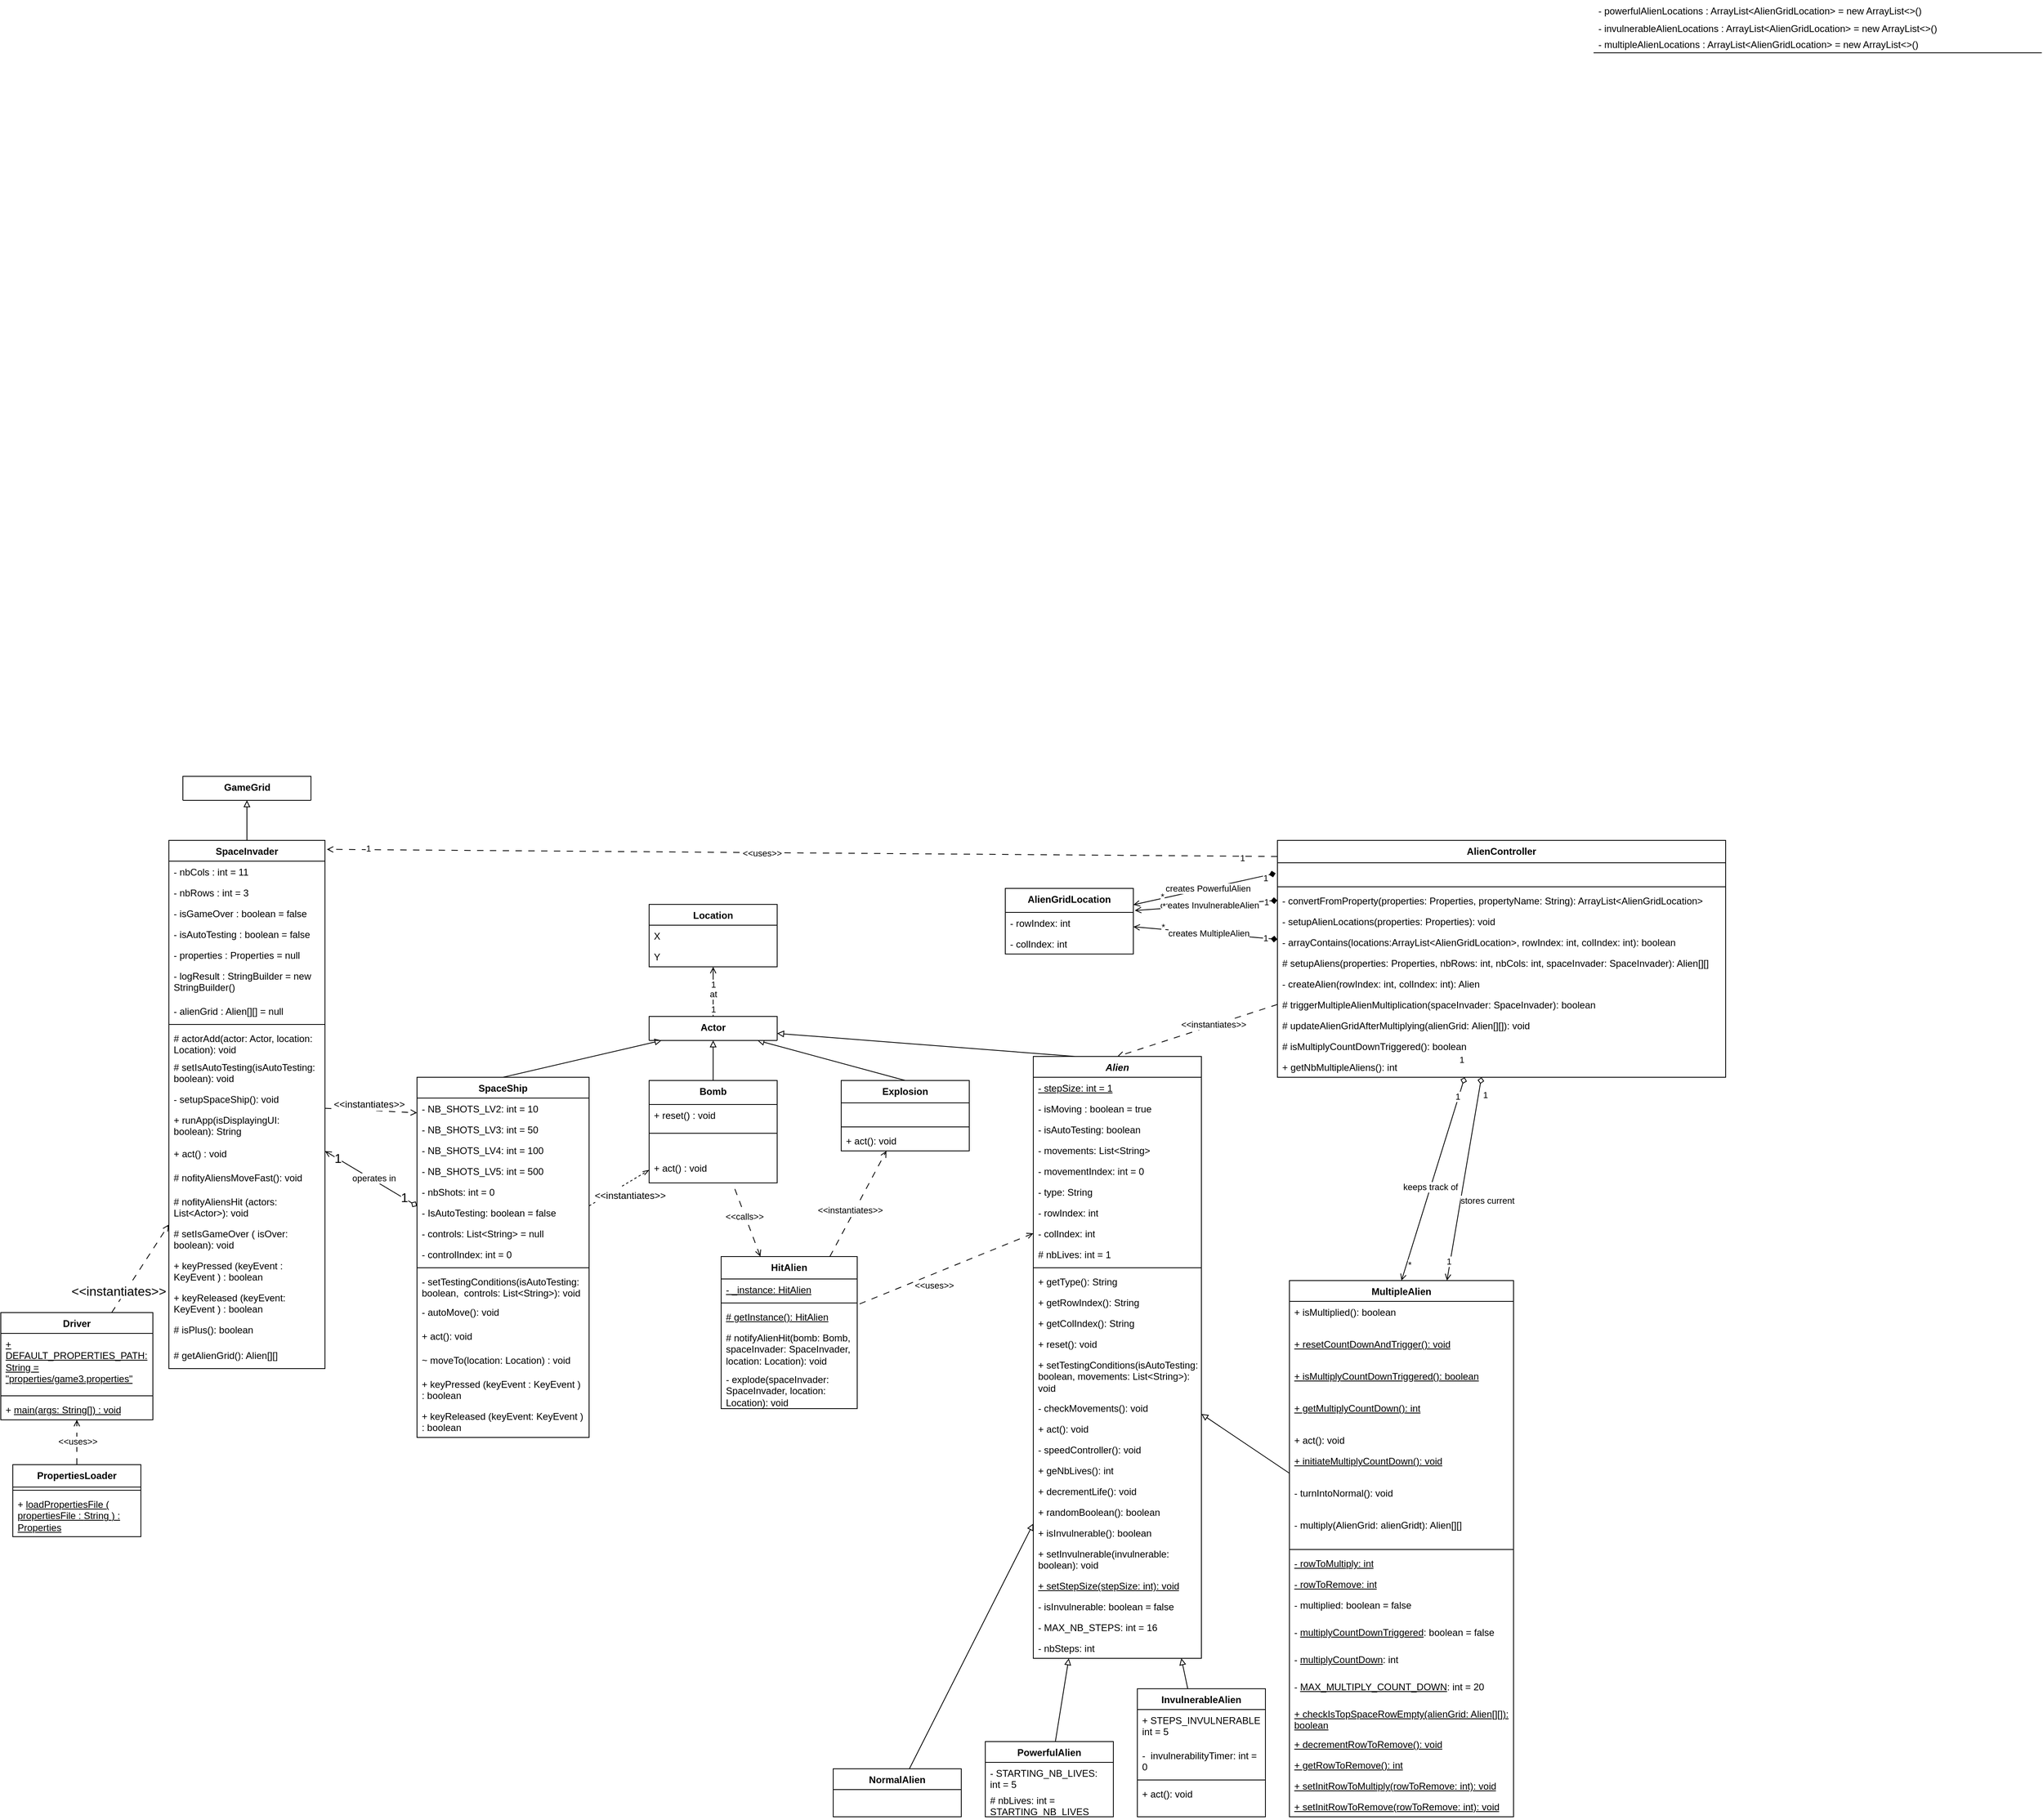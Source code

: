 <mxfile version="21.7.2" type="google">
  <diagram name="Page-1" id="YxA9F_rZ-KGNmKypnFQw">
    <mxGraphModel dx="1706" dy="3256" grid="1" gridSize="10" guides="1" tooltips="1" connect="1" arrows="1" fold="1" page="1" pageScale="1" pageWidth="3300" pageHeight="2339" math="0" shadow="0">
      <root>
        <mxCell id="0" />
        <mxCell id="1" parent="0" />
        <mxCell id="nHcmHrCIsFXxvVlCUChO-1" style="rounded=0;orthogonalLoop=1;jettySize=auto;html=1;endArrow=diamond;endFill=0;startArrow=open;startFill=0;" parent="1" source="nHcmHrCIsFXxvVlCUChO-5" target="nHcmHrCIsFXxvVlCUChO-29" edge="1">
          <mxGeometry relative="1" as="geometry" />
        </mxCell>
        <mxCell id="nHcmHrCIsFXxvVlCUChO-3" value="1" style="edgeLabel;html=1;align=center;verticalAlign=middle;resizable=0;points=[];fontSize=16;" parent="nHcmHrCIsFXxvVlCUChO-1" connectable="0" vertex="1">
          <mxGeometry x="-0.803" y="-2" relative="1" as="geometry">
            <mxPoint x="6" as="offset" />
          </mxGeometry>
        </mxCell>
        <mxCell id="nHcmHrCIsFXxvVlCUChO-4" value="1" style="edgeLabel;html=1;align=center;verticalAlign=middle;resizable=0;points=[];fontSize=16;" parent="nHcmHrCIsFXxvVlCUChO-1" connectable="0" vertex="1">
          <mxGeometry x="0.712" y="1" relative="1" as="geometry">
            <mxPoint as="offset" />
          </mxGeometry>
        </mxCell>
        <mxCell id="B7cPMlpvFb_6B6Sl4Jg4-1" value="operates in" style="edgeLabel;html=1;align=center;verticalAlign=middle;resizable=0;points=[];" parent="nHcmHrCIsFXxvVlCUChO-1" connectable="0" vertex="1">
          <mxGeometry x="0.205" y="4" relative="1" as="geometry">
            <mxPoint x="-10" y="-4" as="offset" />
          </mxGeometry>
        </mxCell>
        <mxCell id="nHcmHrCIsFXxvVlCUChO-5" value="SpaceInvader" style="swimlane;fontStyle=1;align=center;verticalAlign=top;childLayout=stackLayout;horizontal=1;startSize=26;horizontalStack=0;resizeParent=1;resizeParentMax=0;resizeLast=0;collapsible=1;marginBottom=0;whiteSpace=wrap;html=1;" parent="1" vertex="1">
          <mxGeometry x="290" y="220" width="195" height="660" as="geometry" />
        </mxCell>
        <mxCell id="nHcmHrCIsFXxvVlCUChO-6" value="- nbCols : int = 11" style="text;strokeColor=none;fillColor=none;align=left;verticalAlign=top;spacingLeft=4;spacingRight=4;overflow=hidden;rotatable=0;points=[[0,0.5],[1,0.5]];portConstraint=eastwest;whiteSpace=wrap;html=1;" parent="nHcmHrCIsFXxvVlCUChO-5" vertex="1">
          <mxGeometry y="26" width="195" height="26" as="geometry" />
        </mxCell>
        <mxCell id="nHcmHrCIsFXxvVlCUChO-7" value="- nbRows : int = 3" style="text;strokeColor=none;fillColor=none;align=left;verticalAlign=top;spacingLeft=4;spacingRight=4;overflow=hidden;rotatable=0;points=[[0,0.5],[1,0.5]];portConstraint=eastwest;whiteSpace=wrap;html=1;" parent="nHcmHrCIsFXxvVlCUChO-5" vertex="1">
          <mxGeometry y="52" width="195" height="26" as="geometry" />
        </mxCell>
        <mxCell id="nHcmHrCIsFXxvVlCUChO-9" value="- isGameOver : boolean = false" style="text;strokeColor=none;fillColor=none;align=left;verticalAlign=top;spacingLeft=4;spacingRight=4;overflow=hidden;rotatable=0;points=[[0,0.5],[1,0.5]];portConstraint=eastwest;whiteSpace=wrap;html=1;" parent="nHcmHrCIsFXxvVlCUChO-5" vertex="1">
          <mxGeometry y="78" width="195" height="26" as="geometry" />
        </mxCell>
        <mxCell id="nHcmHrCIsFXxvVlCUChO-10" value="- isAutoTesting : boolean = false" style="text;strokeColor=none;fillColor=none;align=left;verticalAlign=top;spacingLeft=4;spacingRight=4;overflow=hidden;rotatable=0;points=[[0,0.5],[1,0.5]];portConstraint=eastwest;whiteSpace=wrap;html=1;" parent="nHcmHrCIsFXxvVlCUChO-5" vertex="1">
          <mxGeometry y="104" width="195" height="26" as="geometry" />
        </mxCell>
        <mxCell id="nHcmHrCIsFXxvVlCUChO-8" value="- properties : Properties = null" style="text;strokeColor=none;fillColor=none;align=left;verticalAlign=top;spacingLeft=4;spacingRight=4;overflow=hidden;rotatable=0;points=[[0,0.5],[1,0.5]];portConstraint=eastwest;whiteSpace=wrap;html=1;" parent="nHcmHrCIsFXxvVlCUChO-5" vertex="1">
          <mxGeometry y="130" width="195" height="26" as="geometry" />
        </mxCell>
        <mxCell id="nHcmHrCIsFXxvVlCUChO-12" value="- logResult : StringBuilder = new StringBuilder()" style="text;strokeColor=none;fillColor=none;align=left;verticalAlign=top;spacingLeft=4;spacingRight=4;overflow=hidden;rotatable=0;points=[[0,0.5],[1,0.5]];portConstraint=eastwest;whiteSpace=wrap;html=1;" parent="nHcmHrCIsFXxvVlCUChO-5" vertex="1">
          <mxGeometry y="156" width="195" height="44" as="geometry" />
        </mxCell>
        <mxCell id="nHcmHrCIsFXxvVlCUChO-16" value="- alienGrid : Alien[][] = null" style="text;strokeColor=none;fillColor=none;align=left;verticalAlign=top;spacingLeft=4;spacingRight=4;overflow=hidden;rotatable=0;points=[[0,0.5],[1,0.5]];portConstraint=eastwest;whiteSpace=wrap;html=1;" parent="nHcmHrCIsFXxvVlCUChO-5" vertex="1">
          <mxGeometry y="200" width="195" height="26" as="geometry" />
        </mxCell>
        <mxCell id="nHcmHrCIsFXxvVlCUChO-97" value="" style="line;strokeWidth=1;fillColor=none;align=left;verticalAlign=middle;spacingTop=-1;spacingLeft=3;spacingRight=3;rotatable=0;labelPosition=right;points=[];portConstraint=eastwest;strokeColor=inherit;" parent="nHcmHrCIsFXxvVlCUChO-5" vertex="1">
          <mxGeometry y="226" width="195" height="8" as="geometry" />
        </mxCell>
        <mxCell id="3FaS0EqttLiCAW0qSDnd-1" value="# actorAdd(actor: Actor, location: Location): void" style="text;strokeColor=none;fillColor=none;align=left;verticalAlign=top;spacingLeft=4;spacingRight=4;overflow=hidden;rotatable=0;points=[[0,0.5],[1,0.5]];portConstraint=eastwest;whiteSpace=wrap;html=1;" parent="nHcmHrCIsFXxvVlCUChO-5" vertex="1">
          <mxGeometry y="234" width="195" height="36" as="geometry" />
        </mxCell>
        <mxCell id="3FaS0EqttLiCAW0qSDnd-2" value="# setIsAutoTesting(isAutoTesting: boolean): void" style="text;strokeColor=none;fillColor=none;align=left;verticalAlign=top;spacingLeft=4;spacingRight=4;overflow=hidden;rotatable=0;points=[[0,0.5],[1,0.5]];portConstraint=eastwest;whiteSpace=wrap;html=1;" parent="nHcmHrCIsFXxvVlCUChO-5" vertex="1">
          <mxGeometry y="270" width="195" height="40" as="geometry" />
        </mxCell>
        <mxCell id="nHcmHrCIsFXxvVlCUChO-105" value="- setupSpaceShip(): void" style="text;strokeColor=none;fillColor=none;align=left;verticalAlign=top;spacingLeft=4;spacingRight=4;overflow=hidden;rotatable=0;points=[[0,0.5],[1,0.5]];portConstraint=eastwest;whiteSpace=wrap;html=1;" parent="nHcmHrCIsFXxvVlCUChO-5" vertex="1">
          <mxGeometry y="310" width="195" height="26" as="geometry" />
        </mxCell>
        <mxCell id="nHcmHrCIsFXxvVlCUChO-106" value="+ runApp(isDisplayingUI: boolean): String" style="text;strokeColor=none;fillColor=none;align=left;verticalAlign=top;spacingLeft=4;spacingRight=4;overflow=hidden;rotatable=0;points=[[0,0.5],[1,0.5]];portConstraint=eastwest;whiteSpace=wrap;html=1;" parent="nHcmHrCIsFXxvVlCUChO-5" vertex="1">
          <mxGeometry y="336" width="195" height="42" as="geometry" />
        </mxCell>
        <mxCell id="nHcmHrCIsFXxvVlCUChO-125" value="+ act() : void" style="text;strokeColor=none;fillColor=none;align=left;verticalAlign=top;spacingLeft=4;spacingRight=4;overflow=hidden;rotatable=0;points=[[0,0.5],[1,0.5]];portConstraint=eastwest;whiteSpace=wrap;html=1;" parent="nHcmHrCIsFXxvVlCUChO-5" vertex="1">
          <mxGeometry y="378" width="195" height="30" as="geometry" />
        </mxCell>
        <mxCell id="nHcmHrCIsFXxvVlCUChO-126" value="# nofityAliensMoveFast(): void" style="text;strokeColor=none;fillColor=none;align=left;verticalAlign=top;spacingLeft=4;spacingRight=4;overflow=hidden;rotatable=0;points=[[0,0.5],[1,0.5]];portConstraint=eastwest;whiteSpace=wrap;html=1;" parent="nHcmHrCIsFXxvVlCUChO-5" vertex="1">
          <mxGeometry y="408" width="195" height="30" as="geometry" />
        </mxCell>
        <mxCell id="nHcmHrCIsFXxvVlCUChO-127" value="&lt;div&gt;# nofityAliensHit (actors: List&amp;lt;Actor&amp;gt;): void&lt;/div&gt;" style="text;strokeColor=none;fillColor=none;align=left;verticalAlign=top;spacingLeft=4;spacingRight=4;overflow=hidden;rotatable=0;points=[[0,0.5],[1,0.5]];portConstraint=eastwest;whiteSpace=wrap;html=1;" parent="nHcmHrCIsFXxvVlCUChO-5" vertex="1">
          <mxGeometry y="438" width="195" height="40" as="geometry" />
        </mxCell>
        <mxCell id="nHcmHrCIsFXxvVlCUChO-128" value="# setIsGameOver ( isOver: boolean): void" style="text;strokeColor=none;fillColor=none;align=left;verticalAlign=top;spacingLeft=4;spacingRight=4;overflow=hidden;rotatable=0;points=[[0,0.5],[1,0.5]];portConstraint=eastwest;whiteSpace=wrap;html=1;" parent="nHcmHrCIsFXxvVlCUChO-5" vertex="1">
          <mxGeometry y="478" width="195" height="40" as="geometry" />
        </mxCell>
        <mxCell id="3FaS0EqttLiCAW0qSDnd-5" value="+ keyPressed (keyEvent : KeyEvent ) : boolean" style="text;strokeColor=none;fillColor=none;align=left;verticalAlign=top;spacingLeft=4;spacingRight=4;overflow=hidden;rotatable=0;points=[[0,0.5],[1,0.5]];portConstraint=eastwest;whiteSpace=wrap;html=1;" parent="nHcmHrCIsFXxvVlCUChO-5" vertex="1">
          <mxGeometry y="518" width="195" height="40" as="geometry" />
        </mxCell>
        <mxCell id="3FaS0EqttLiCAW0qSDnd-6" value="+ keyReleased (keyEvent: KeyEvent ) : boolean" style="text;strokeColor=none;fillColor=none;align=left;verticalAlign=top;spacingLeft=4;spacingRight=4;overflow=hidden;rotatable=0;points=[[0,0.5],[1,0.5]];portConstraint=eastwest;whiteSpace=wrap;html=1;" parent="nHcmHrCIsFXxvVlCUChO-5" vertex="1">
          <mxGeometry y="558" width="195" height="40" as="geometry" />
        </mxCell>
        <mxCell id="3FaS0EqttLiCAW0qSDnd-3" value="# isPlus(): boolean" style="text;strokeColor=none;fillColor=none;align=left;verticalAlign=top;spacingLeft=4;spacingRight=4;overflow=hidden;rotatable=0;points=[[0,0.5],[1,0.5]];portConstraint=eastwest;whiteSpace=wrap;html=1;" parent="nHcmHrCIsFXxvVlCUChO-5" vertex="1">
          <mxGeometry y="598" width="195" height="32" as="geometry" />
        </mxCell>
        <mxCell id="3FaS0EqttLiCAW0qSDnd-7" value="# getAlienGrid(): Alien[][]" style="text;strokeColor=none;fillColor=none;align=left;verticalAlign=top;spacingLeft=4;spacingRight=4;overflow=hidden;rotatable=0;points=[[0,0.5],[1,0.5]];portConstraint=eastwest;whiteSpace=wrap;html=1;" parent="nHcmHrCIsFXxvVlCUChO-5" vertex="1">
          <mxGeometry y="630" width="195" height="30" as="geometry" />
        </mxCell>
        <mxCell id="dt_egxWnVOecb_urPC3f-6" style="rounded=0;orthogonalLoop=1;jettySize=auto;html=1;endArrow=block;endFill=0;exitX=0.5;exitY=0;exitDx=0;exitDy=0;" parent="1" source="nHcmHrCIsFXxvVlCUChO-27" target="nHcmHrCIsFXxvVlCUChO-53" edge="1">
          <mxGeometry relative="1" as="geometry" />
        </mxCell>
        <mxCell id="nHcmHrCIsFXxvVlCUChO-27" value="Bomb" style="swimlane;fontStyle=1;align=center;verticalAlign=top;childLayout=stackLayout;horizontal=1;startSize=30;horizontalStack=0;resizeParent=1;resizeParentMax=0;resizeLast=0;collapsible=1;marginBottom=0;whiteSpace=wrap;html=1;" parent="1" vertex="1">
          <mxGeometry x="890" y="520" width="160" height="128" as="geometry" />
        </mxCell>
        <mxCell id="0K7w1-AbEdA5WqQMigwM-1" value="&lt;div&gt;+ reset() : void&lt;/div&gt;" style="text;strokeColor=none;fillColor=none;align=left;verticalAlign=top;spacingLeft=4;spacingRight=4;overflow=hidden;rotatable=0;points=[[0,0.5],[1,0.5]];portConstraint=eastwest;whiteSpace=wrap;html=1;" parent="nHcmHrCIsFXxvVlCUChO-27" vertex="1">
          <mxGeometry y="30" width="160" height="32" as="geometry" />
        </mxCell>
        <mxCell id="C3Ac_o-vcIDmd2U1g95Q-9" value="" style="line;strokeWidth=1;fillColor=none;align=left;verticalAlign=middle;spacingTop=-1;spacingLeft=3;spacingRight=3;rotatable=0;labelPosition=right;points=[];portConstraint=eastwest;strokeColor=inherit;" parent="nHcmHrCIsFXxvVlCUChO-27" vertex="1">
          <mxGeometry y="62" width="160" height="8" as="geometry" />
        </mxCell>
        <mxCell id="C3Ac_o-vcIDmd2U1g95Q-8" value="&amp;nbsp;" style="text;strokeColor=none;fillColor=none;align=left;verticalAlign=top;spacingLeft=4;spacingRight=4;overflow=hidden;rotatable=0;points=[[0,0.5],[1,0.5]];portConstraint=eastwest;whiteSpace=wrap;html=1;" parent="nHcmHrCIsFXxvVlCUChO-27" vertex="1">
          <mxGeometry y="70" width="160" height="26" as="geometry" />
        </mxCell>
        <mxCell id="0K7w1-AbEdA5WqQMigwM-2" value="+ act() : void" style="text;strokeColor=none;fillColor=none;align=left;verticalAlign=top;spacingLeft=4;spacingRight=4;overflow=hidden;rotatable=0;points=[[0,0.5],[1,0.5]];portConstraint=eastwest;whiteSpace=wrap;html=1;" parent="nHcmHrCIsFXxvVlCUChO-27" vertex="1">
          <mxGeometry y="96" width="160" height="32" as="geometry" />
        </mxCell>
        <mxCell id="dt_egxWnVOecb_urPC3f-7" style="rounded=0;orthogonalLoop=1;jettySize=auto;html=1;endArrow=block;endFill=0;exitX=0.5;exitY=0;exitDx=0;exitDy=0;" parent="1" source="nHcmHrCIsFXxvVlCUChO-28" target="nHcmHrCIsFXxvVlCUChO-53" edge="1">
          <mxGeometry relative="1" as="geometry" />
        </mxCell>
        <mxCell id="nHcmHrCIsFXxvVlCUChO-28" value="Explosion" style="swimlane;fontStyle=1;align=center;verticalAlign=top;childLayout=stackLayout;horizontal=1;startSize=28;horizontalStack=0;resizeParent=1;resizeParentMax=0;resizeLast=0;collapsible=1;marginBottom=0;whiteSpace=wrap;html=1;" parent="1" vertex="1">
          <mxGeometry x="1130" y="520" width="160" height="88" as="geometry" />
        </mxCell>
        <mxCell id="C3Ac_o-vcIDmd2U1g95Q-5" value="&amp;nbsp;" style="text;strokeColor=none;fillColor=none;align=left;verticalAlign=top;spacingLeft=4;spacingRight=4;overflow=hidden;rotatable=0;points=[[0,0.5],[1,0.5]];portConstraint=eastwest;whiteSpace=wrap;html=1;" parent="nHcmHrCIsFXxvVlCUChO-28" vertex="1">
          <mxGeometry y="28" width="160" height="26" as="geometry" />
        </mxCell>
        <mxCell id="C3Ac_o-vcIDmd2U1g95Q-6" value="" style="line;strokeWidth=1;fillColor=none;align=left;verticalAlign=middle;spacingTop=-1;spacingLeft=3;spacingRight=3;rotatable=0;labelPosition=right;points=[];portConstraint=eastwest;strokeColor=inherit;" parent="nHcmHrCIsFXxvVlCUChO-28" vertex="1">
          <mxGeometry y="54" width="160" height="8" as="geometry" />
        </mxCell>
        <mxCell id="C3Ac_o-vcIDmd2U1g95Q-7" value="+ act(): void" style="text;strokeColor=none;fillColor=none;align=left;verticalAlign=top;spacingLeft=4;spacingRight=4;overflow=hidden;rotatable=0;points=[[0,0.5],[1,0.5]];portConstraint=eastwest;whiteSpace=wrap;html=1;" parent="nHcmHrCIsFXxvVlCUChO-28" vertex="1">
          <mxGeometry y="62" width="160" height="26" as="geometry" />
        </mxCell>
        <mxCell id="nHcmHrCIsFXxvVlCUChO-29" value="SpaceShip" style="swimlane;fontStyle=1;align=center;verticalAlign=top;childLayout=stackLayout;horizontal=1;startSize=26;horizontalStack=0;resizeParent=1;resizeParentMax=0;resizeLast=0;collapsible=1;marginBottom=0;whiteSpace=wrap;html=1;" parent="1" vertex="1">
          <mxGeometry x="600" y="516" width="215" height="450" as="geometry" />
        </mxCell>
        <mxCell id="6hLsqJvAcvqevbFhCGjU-52" value="-&amp;nbsp;NB_SHOTS_LV2: int = 10" style="text;strokeColor=none;fillColor=none;align=left;verticalAlign=top;spacingLeft=4;spacingRight=4;overflow=hidden;rotatable=0;points=[[0,0.5],[1,0.5]];portConstraint=eastwest;whiteSpace=wrap;html=1;" parent="nHcmHrCIsFXxvVlCUChO-29" vertex="1">
          <mxGeometry y="26" width="215" height="26" as="geometry" />
        </mxCell>
        <mxCell id="6hLsqJvAcvqevbFhCGjU-53" value="-&amp;nbsp;NB_SHOTS_LV3: int = 50" style="text;strokeColor=none;fillColor=none;align=left;verticalAlign=top;spacingLeft=4;spacingRight=4;overflow=hidden;rotatable=0;points=[[0,0.5],[1,0.5]];portConstraint=eastwest;whiteSpace=wrap;html=1;" parent="nHcmHrCIsFXxvVlCUChO-29" vertex="1">
          <mxGeometry y="52" width="215" height="26" as="geometry" />
        </mxCell>
        <mxCell id="6hLsqJvAcvqevbFhCGjU-54" value="-&amp;nbsp;NB_SHOTS_LV4: int = 100" style="text;strokeColor=none;fillColor=none;align=left;verticalAlign=top;spacingLeft=4;spacingRight=4;overflow=hidden;rotatable=0;points=[[0,0.5],[1,0.5]];portConstraint=eastwest;whiteSpace=wrap;html=1;" parent="nHcmHrCIsFXxvVlCUChO-29" vertex="1">
          <mxGeometry y="78" width="215" height="26" as="geometry" />
        </mxCell>
        <mxCell id="6hLsqJvAcvqevbFhCGjU-55" value="-&amp;nbsp;NB_SHOTS_LV5: int = 500" style="text;strokeColor=none;fillColor=none;align=left;verticalAlign=top;spacingLeft=4;spacingRight=4;overflow=hidden;rotatable=0;points=[[0,0.5],[1,0.5]];portConstraint=eastwest;whiteSpace=wrap;html=1;" parent="nHcmHrCIsFXxvVlCUChO-29" vertex="1">
          <mxGeometry y="104" width="215" height="26" as="geometry" />
        </mxCell>
        <mxCell id="nHcmHrCIsFXxvVlCUChO-30" value="- nbShots: int = 0" style="text;strokeColor=none;fillColor=none;align=left;verticalAlign=top;spacingLeft=4;spacingRight=4;overflow=hidden;rotatable=0;points=[[0,0.5],[1,0.5]];portConstraint=eastwest;whiteSpace=wrap;html=1;" parent="nHcmHrCIsFXxvVlCUChO-29" vertex="1">
          <mxGeometry y="130" width="215" height="26" as="geometry" />
        </mxCell>
        <mxCell id="nHcmHrCIsFXxvVlCUChO-32" value="- IsAutoTesting: boolean = false" style="text;strokeColor=none;fillColor=none;align=left;verticalAlign=top;spacingLeft=4;spacingRight=4;overflow=hidden;rotatable=0;points=[[0,0.5],[1,0.5]];portConstraint=eastwest;whiteSpace=wrap;html=1;" parent="nHcmHrCIsFXxvVlCUChO-29" vertex="1">
          <mxGeometry y="156" width="215" height="26" as="geometry" />
        </mxCell>
        <mxCell id="nHcmHrCIsFXxvVlCUChO-33" value="- controls: List&amp;lt;String&amp;gt; = null&lt;span style=&quot;white-space: pre;&quot;&gt;&#x9;&lt;/span&gt;" style="text;strokeColor=none;fillColor=none;align=left;verticalAlign=top;spacingLeft=4;spacingRight=4;overflow=hidden;rotatable=0;points=[[0,0.5],[1,0.5]];portConstraint=eastwest;whiteSpace=wrap;html=1;" parent="nHcmHrCIsFXxvVlCUChO-29" vertex="1">
          <mxGeometry y="182" width="215" height="26" as="geometry" />
        </mxCell>
        <mxCell id="nHcmHrCIsFXxvVlCUChO-34" value="- controlIndex: int = 0" style="text;strokeColor=none;fillColor=none;align=left;verticalAlign=top;spacingLeft=4;spacingRight=4;overflow=hidden;rotatable=0;points=[[0,0.5],[1,0.5]];portConstraint=eastwest;whiteSpace=wrap;html=1;" parent="nHcmHrCIsFXxvVlCUChO-29" vertex="1">
          <mxGeometry y="208" width="215" height="26" as="geometry" />
        </mxCell>
        <mxCell id="C3Ac_o-vcIDmd2U1g95Q-3" value="" style="line;strokeWidth=1;fillColor=none;align=left;verticalAlign=middle;spacingTop=-1;spacingLeft=3;spacingRight=3;rotatable=0;labelPosition=right;points=[];portConstraint=eastwest;strokeColor=inherit;" parent="nHcmHrCIsFXxvVlCUChO-29" vertex="1">
          <mxGeometry y="234" width="215" height="8" as="geometry" />
        </mxCell>
        <mxCell id="C3Ac_o-vcIDmd2U1g95Q-1" value="- setTestingConditions(isAutoTesting: boolean,&amp;nbsp; controls: List&amp;lt;String&amp;gt;): void&amp;nbsp;" style="text;strokeColor=none;fillColor=none;align=left;verticalAlign=top;spacingLeft=4;spacingRight=4;overflow=hidden;rotatable=0;points=[[0,0.5],[1,0.5]];portConstraint=eastwest;whiteSpace=wrap;html=1;" parent="nHcmHrCIsFXxvVlCUChO-29" vertex="1">
          <mxGeometry y="242" width="215" height="38" as="geometry" />
        </mxCell>
        <mxCell id="0K7w1-AbEdA5WqQMigwM-3" value="- autoMove(): void" style="text;strokeColor=none;fillColor=none;align=left;verticalAlign=top;spacingLeft=4;spacingRight=4;overflow=hidden;rotatable=0;points=[[0,0.5],[1,0.5]];portConstraint=eastwest;whiteSpace=wrap;html=1;" parent="nHcmHrCIsFXxvVlCUChO-29" vertex="1">
          <mxGeometry y="280" width="215" height="30" as="geometry" />
        </mxCell>
        <mxCell id="0K7w1-AbEdA5WqQMigwM-4" value="+ act(): void" style="text;strokeColor=none;fillColor=none;align=left;verticalAlign=top;spacingLeft=4;spacingRight=4;overflow=hidden;rotatable=0;points=[[0,0.5],[1,0.5]];portConstraint=eastwest;whiteSpace=wrap;html=1;" parent="nHcmHrCIsFXxvVlCUChO-29" vertex="1">
          <mxGeometry y="310" width="215" height="30" as="geometry" />
        </mxCell>
        <mxCell id="0K7w1-AbEdA5WqQMigwM-5" value="~ moveTo(location: Location) : void" style="text;strokeColor=none;fillColor=none;align=left;verticalAlign=top;spacingLeft=4;spacingRight=4;overflow=hidden;rotatable=0;points=[[0,0.5],[1,0.5]];portConstraint=eastwest;whiteSpace=wrap;html=1;" parent="nHcmHrCIsFXxvVlCUChO-29" vertex="1">
          <mxGeometry y="340" width="215" height="30" as="geometry" />
        </mxCell>
        <mxCell id="0K7w1-AbEdA5WqQMigwM-6" value="+ keyPressed (keyEvent : KeyEvent ) : boolean" style="text;strokeColor=none;fillColor=none;align=left;verticalAlign=top;spacingLeft=4;spacingRight=4;overflow=hidden;rotatable=0;points=[[0,0.5],[1,0.5]];portConstraint=eastwest;whiteSpace=wrap;html=1;" parent="nHcmHrCIsFXxvVlCUChO-29" vertex="1">
          <mxGeometry y="370" width="215" height="40" as="geometry" />
        </mxCell>
        <mxCell id="0K7w1-AbEdA5WqQMigwM-7" value="+ keyReleased (keyEvent: KeyEvent ) : boolean" style="text;strokeColor=none;fillColor=none;align=left;verticalAlign=top;spacingLeft=4;spacingRight=4;overflow=hidden;rotatable=0;points=[[0,0.5],[1,0.5]];portConstraint=eastwest;whiteSpace=wrap;html=1;" parent="nHcmHrCIsFXxvVlCUChO-29" vertex="1">
          <mxGeometry y="410" width="215" height="40" as="geometry" />
        </mxCell>
        <mxCell id="nHcmHrCIsFXxvVlCUChO-35" value="Driver" style="swimlane;fontStyle=1;align=center;verticalAlign=top;childLayout=stackLayout;horizontal=1;startSize=26;horizontalStack=0;resizeParent=1;resizeParentMax=0;resizeLast=0;collapsible=1;marginBottom=0;whiteSpace=wrap;html=1;" parent="1" vertex="1">
          <mxGeometry x="80" y="810" width="190" height="134" as="geometry" />
        </mxCell>
        <mxCell id="nHcmHrCIsFXxvVlCUChO-36" value="&lt;div&gt;+ DEFAULT_PROPERTIES_PATH: String = &quot;properties/game3.properties&quot;&lt;/div&gt;" style="text;strokeColor=none;fillColor=none;align=left;verticalAlign=top;spacingLeft=4;spacingRight=4;overflow=hidden;rotatable=0;points=[[0,0.5],[1,0.5]];portConstraint=eastwest;whiteSpace=wrap;html=1;fontStyle=4" parent="nHcmHrCIsFXxvVlCUChO-35" vertex="1">
          <mxGeometry y="26" width="190" height="74" as="geometry" />
        </mxCell>
        <mxCell id="0K7w1-AbEdA5WqQMigwM-12" value="" style="line;strokeWidth=1;fillColor=none;align=left;verticalAlign=middle;spacingTop=-1;spacingLeft=3;spacingRight=3;rotatable=0;labelPosition=right;points=[];portConstraint=eastwest;strokeColor=inherit;fontSize=16;" parent="nHcmHrCIsFXxvVlCUChO-35" vertex="1">
          <mxGeometry y="100" width="190" height="8" as="geometry" />
        </mxCell>
        <mxCell id="0K7w1-AbEdA5WqQMigwM-9" value="+ &lt;u&gt;main(args: String[]) : void&lt;/u&gt;" style="text;strokeColor=none;fillColor=none;align=left;verticalAlign=top;spacingLeft=4;spacingRight=4;overflow=hidden;rotatable=0;points=[[0,0.5],[1,0.5]];portConstraint=eastwest;whiteSpace=wrap;html=1;" parent="nHcmHrCIsFXxvVlCUChO-35" vertex="1">
          <mxGeometry y="108" width="190" height="26" as="geometry" />
        </mxCell>
        <mxCell id="6hLsqJvAcvqevbFhCGjU-25" style="rounded=0;orthogonalLoop=1;jettySize=auto;html=1;exitX=1;exitY=0.25;exitDx=0;exitDy=0;entryX=-0.004;entryY=0.139;entryDx=0;entryDy=0;entryPerimeter=0;startArrow=open;startFill=0;endArrow=diamond;endFill=1;" parent="1" source="nHcmHrCIsFXxvVlCUChO-37" target="6hLsqJvAcvqevbFhCGjU-15" edge="1">
          <mxGeometry relative="1" as="geometry" />
        </mxCell>
        <mxCell id="6hLsqJvAcvqevbFhCGjU-26" value="creates PowerfulAlien" style="edgeLabel;html=1;align=center;verticalAlign=middle;resizable=0;points=[];" parent="6hLsqJvAcvqevbFhCGjU-25" connectable="0" vertex="1">
          <mxGeometry x="0.043" relative="1" as="geometry">
            <mxPoint as="offset" />
          </mxGeometry>
        </mxCell>
        <mxCell id="6hLsqJvAcvqevbFhCGjU-27" value="*" style="edgeLabel;html=1;align=center;verticalAlign=middle;resizable=0;points=[];" parent="6hLsqJvAcvqevbFhCGjU-25" connectable="0" vertex="1">
          <mxGeometry x="-0.595" y="3" relative="1" as="geometry">
            <mxPoint as="offset" />
          </mxGeometry>
        </mxCell>
        <mxCell id="6hLsqJvAcvqevbFhCGjU-28" value="1" style="edgeLabel;html=1;align=center;verticalAlign=middle;resizable=0;points=[];" parent="6hLsqJvAcvqevbFhCGjU-25" connectable="0" vertex="1">
          <mxGeometry x="0.738" relative="1" as="geometry">
            <mxPoint x="10" as="offset" />
          </mxGeometry>
        </mxCell>
        <mxCell id="nHcmHrCIsFXxvVlCUChO-37" value="AlienGridLocation" style="swimlane;fontStyle=1;align=center;verticalAlign=top;childLayout=stackLayout;horizontal=1;startSize=30;horizontalStack=0;resizeParent=1;resizeParentMax=0;resizeLast=0;collapsible=1;marginBottom=0;whiteSpace=wrap;html=1;" parent="1" vertex="1">
          <mxGeometry x="1335" y="280" width="160" height="82" as="geometry" />
        </mxCell>
        <mxCell id="nHcmHrCIsFXxvVlCUChO-38" value="- rowIndex: int" style="text;strokeColor=none;fillColor=none;align=left;verticalAlign=top;spacingLeft=4;spacingRight=4;overflow=hidden;rotatable=0;points=[[0,0.5],[1,0.5]];portConstraint=eastwest;whiteSpace=wrap;html=1;" parent="nHcmHrCIsFXxvVlCUChO-37" vertex="1">
          <mxGeometry y="30" width="160" height="26" as="geometry" />
        </mxCell>
        <mxCell id="nHcmHrCIsFXxvVlCUChO-39" value="- colIndex: int" style="text;strokeColor=none;fillColor=none;align=left;verticalAlign=top;spacingLeft=4;spacingRight=4;overflow=hidden;rotatable=0;points=[[0,0.5],[1,0.5]];portConstraint=eastwest;whiteSpace=wrap;html=1;" parent="nHcmHrCIsFXxvVlCUChO-37" vertex="1">
          <mxGeometry y="56" width="160" height="26" as="geometry" />
        </mxCell>
        <mxCell id="nHcmHrCIsFXxvVlCUChO-40" style="rounded=0;orthogonalLoop=1;jettySize=auto;html=1;endArrow=block;endFill=0;" parent="1" source="nHcmHrCIsFXxvVlCUChO-70" target="nHcmHrCIsFXxvVlCUChO-17" edge="1">
          <mxGeometry relative="1" as="geometry">
            <mxPoint x="1405" y="320" as="targetPoint" />
          </mxGeometry>
        </mxCell>
        <mxCell id="nHcmHrCIsFXxvVlCUChO-41" style="rounded=0;orthogonalLoop=1;jettySize=auto;html=1;endArrow=block;endFill=0;" parent="1" source="nHcmHrCIsFXxvVlCUChO-71" target="nHcmHrCIsFXxvVlCUChO-17" edge="1">
          <mxGeometry relative="1" as="geometry" />
        </mxCell>
        <mxCell id="nHcmHrCIsFXxvVlCUChO-42" style="rounded=0;orthogonalLoop=1;jettySize=auto;html=1;endArrow=block;endFill=0;" parent="1" source="nHcmHrCIsFXxvVlCUChO-72" target="nHcmHrCIsFXxvVlCUChO-17" edge="1">
          <mxGeometry relative="1" as="geometry">
            <mxPoint x="1405" y="320" as="targetPoint" />
          </mxGeometry>
        </mxCell>
        <mxCell id="nHcmHrCIsFXxvVlCUChO-47" style="rounded=0;orthogonalLoop=1;jettySize=auto;html=1;endArrow=none;endFill=0;startArrow=block;startFill=0;entryX=0.25;entryY=0;entryDx=0;entryDy=0;" parent="1" source="nHcmHrCIsFXxvVlCUChO-53" target="nHcmHrCIsFXxvVlCUChO-17" edge="1">
          <mxGeometry relative="1" as="geometry" />
        </mxCell>
        <mxCell id="nHcmHrCIsFXxvVlCUChO-49" value="Location" style="swimlane;fontStyle=1;align=center;verticalAlign=top;childLayout=stackLayout;horizontal=1;startSize=26;horizontalStack=0;resizeParent=1;resizeParentMax=0;resizeLast=0;collapsible=1;marginBottom=0;whiteSpace=wrap;html=1;" parent="1" vertex="1">
          <mxGeometry x="890" y="300" width="160" height="78" as="geometry" />
        </mxCell>
        <mxCell id="nHcmHrCIsFXxvVlCUChO-50" value="X" style="text;strokeColor=none;fillColor=none;align=left;verticalAlign=top;spacingLeft=4;spacingRight=4;overflow=hidden;rotatable=0;points=[[0,0.5],[1,0.5]];portConstraint=eastwest;whiteSpace=wrap;html=1;" parent="nHcmHrCIsFXxvVlCUChO-49" vertex="1">
          <mxGeometry y="26" width="160" height="26" as="geometry" />
        </mxCell>
        <mxCell id="nHcmHrCIsFXxvVlCUChO-51" value="Y" style="text;strokeColor=none;fillColor=none;align=left;verticalAlign=top;spacingLeft=4;spacingRight=4;overflow=hidden;rotatable=0;points=[[0,0.5],[1,0.5]];portConstraint=eastwest;whiteSpace=wrap;html=1;" parent="nHcmHrCIsFXxvVlCUChO-49" vertex="1">
          <mxGeometry y="52" width="160" height="26" as="geometry" />
        </mxCell>
        <mxCell id="nHcmHrCIsFXxvVlCUChO-52" value="PropertiesLoader" style="swimlane;fontStyle=1;align=center;verticalAlign=top;childLayout=stackLayout;horizontal=1;startSize=28;horizontalStack=0;resizeParent=1;resizeParentMax=0;resizeLast=0;collapsible=1;marginBottom=0;whiteSpace=wrap;html=1;" parent="1" vertex="1">
          <mxGeometry x="95" y="1000" width="160" height="90" as="geometry" />
        </mxCell>
        <mxCell id="0K7w1-AbEdA5WqQMigwM-14" value="" style="line;strokeWidth=1;fillColor=none;align=left;verticalAlign=middle;spacingTop=-1;spacingLeft=3;spacingRight=3;rotatable=0;labelPosition=right;points=[];portConstraint=eastwest;strokeColor=inherit;fontSize=16;" parent="nHcmHrCIsFXxvVlCUChO-52" vertex="1">
          <mxGeometry y="28" width="160" height="8" as="geometry" />
        </mxCell>
        <mxCell id="0K7w1-AbEdA5WqQMigwM-13" value="+ &lt;u&gt;loadPropertiesFile ( propertiesFile : &lt;/u&gt;&lt;u&gt;String &lt;/u&gt;&lt;u&gt;) : &lt;/u&gt;&lt;u&gt;Properties &lt;/u&gt;" style="text;strokeColor=none;fillColor=none;align=left;verticalAlign=top;spacingLeft=4;spacingRight=4;overflow=hidden;rotatable=0;points=[[0,0.5],[1,0.5]];portConstraint=eastwest;whiteSpace=wrap;html=1;" parent="nHcmHrCIsFXxvVlCUChO-52" vertex="1">
          <mxGeometry y="36" width="160" height="54" as="geometry" />
        </mxCell>
        <mxCell id="nHcmHrCIsFXxvVlCUChO-53" value="&lt;div&gt;Actor&lt;/div&gt;" style="swimlane;fontStyle=1;align=center;verticalAlign=top;childLayout=stackLayout;horizontal=1;startSize=60;horizontalStack=0;resizeParent=1;resizeParentMax=0;resizeLast=0;collapsible=1;marginBottom=0;whiteSpace=wrap;html=1;" parent="1" vertex="1">
          <mxGeometry x="890" y="440" width="160" height="30" as="geometry" />
        </mxCell>
        <mxCell id="nHcmHrCIsFXxvVlCUChO-54" value="" style="endArrow=open;html=1;rounded=0;dashed=1;dashPattern=8 8;endFill=0;" parent="1" source="nHcmHrCIsFXxvVlCUChO-52" target="nHcmHrCIsFXxvVlCUChO-35" edge="1">
          <mxGeometry width="50" height="50" relative="1" as="geometry">
            <mxPoint x="205" y="1145" as="sourcePoint" />
            <mxPoint x="325" y="1130" as="targetPoint" />
          </mxGeometry>
        </mxCell>
        <mxCell id="nHcmHrCIsFXxvVlCUChO-55" value="&amp;lt;&amp;lt;uses&amp;gt;&amp;gt;" style="edgeLabel;html=1;align=center;verticalAlign=middle;resizable=0;points=[];" parent="nHcmHrCIsFXxvVlCUChO-54" connectable="0" vertex="1">
          <mxGeometry x="0.074" y="-1" relative="1" as="geometry">
            <mxPoint y="1" as="offset" />
          </mxGeometry>
        </mxCell>
        <mxCell id="nHcmHrCIsFXxvVlCUChO-58" style="rounded=0;orthogonalLoop=1;jettySize=auto;html=1;endArrow=block;endFill=0;" parent="1" source="nHcmHrCIsFXxvVlCUChO-74" target="nHcmHrCIsFXxvVlCUChO-17" edge="1">
          <mxGeometry relative="1" as="geometry">
            <mxPoint x="1290" y="320" as="targetPoint" />
          </mxGeometry>
        </mxCell>
        <mxCell id="nHcmHrCIsFXxvVlCUChO-59" value="" style="endArrow=open;html=1;rounded=0;dashed=1;dashPattern=8 8;endFill=0;" parent="1" source="nHcmHrCIsFXxvVlCUChO-35" target="nHcmHrCIsFXxvVlCUChO-5" edge="1">
          <mxGeometry width="50" height="50" relative="1" as="geometry">
            <mxPoint x="385" y="1040" as="sourcePoint" />
            <mxPoint x="435" y="990" as="targetPoint" />
          </mxGeometry>
        </mxCell>
        <mxCell id="nHcmHrCIsFXxvVlCUChO-60" value="&amp;lt;&amp;lt;instantiates&amp;gt;&amp;gt;" style="edgeLabel;html=1;align=center;verticalAlign=middle;resizable=0;points=[];fontSize=16;" parent="nHcmHrCIsFXxvVlCUChO-59" connectable="0" vertex="1">
          <mxGeometry x="-0.128" y="-3" relative="1" as="geometry">
            <mxPoint x="-25" y="19" as="offset" />
          </mxGeometry>
        </mxCell>
        <mxCell id="nHcmHrCIsFXxvVlCUChO-63" style="rounded=0;orthogonalLoop=1;jettySize=auto;html=1;endArrow=openThin;endFill=0;dashed=1;" parent="1" source="nHcmHrCIsFXxvVlCUChO-29" target="nHcmHrCIsFXxvVlCUChO-27" edge="1">
          <mxGeometry relative="1" as="geometry">
            <mxPoint x="1040" y="480" as="targetPoint" />
          </mxGeometry>
        </mxCell>
        <mxCell id="nHcmHrCIsFXxvVlCUChO-64" value="&lt;font style=&quot;font-size: 12px;&quot;&gt;&amp;lt;&amp;lt;instantiates&amp;gt;&amp;gt;&lt;/font&gt;" style="edgeLabel;html=1;align=center;verticalAlign=middle;resizable=0;points=[];fontSize=16;" parent="nHcmHrCIsFXxvVlCUChO-63" connectable="0" vertex="1">
          <mxGeometry x="-0.4" relative="1" as="geometry">
            <mxPoint x="28" y="-2" as="offset" />
          </mxGeometry>
        </mxCell>
        <mxCell id="nHcmHrCIsFXxvVlCUChO-79" value="" style="endArrow=open;html=1;rounded=0;endFill=0;" parent="1" source="nHcmHrCIsFXxvVlCUChO-53" target="nHcmHrCIsFXxvVlCUChO-49" edge="1">
          <mxGeometry width="50" height="50" relative="1" as="geometry">
            <mxPoint x="1165" y="790" as="sourcePoint" />
            <mxPoint x="1215" y="740" as="targetPoint" />
          </mxGeometry>
        </mxCell>
        <mxCell id="nHcmHrCIsFXxvVlCUChO-80" value="1" style="edgeLabel;html=1;align=center;verticalAlign=middle;resizable=0;points=[];" parent="nHcmHrCIsFXxvVlCUChO-79" connectable="0" vertex="1">
          <mxGeometry x="-0.707" y="-1" relative="1" as="geometry">
            <mxPoint x="-1" as="offset" />
          </mxGeometry>
        </mxCell>
        <mxCell id="nHcmHrCIsFXxvVlCUChO-81" value="1" style="edgeLabel;html=1;align=center;verticalAlign=middle;resizable=0;points=[];" parent="nHcmHrCIsFXxvVlCUChO-79" connectable="0" vertex="1">
          <mxGeometry x="0.863" relative="1" as="geometry">
            <mxPoint y="18" as="offset" />
          </mxGeometry>
        </mxCell>
        <mxCell id="nHcmHrCIsFXxvVlCUChO-82" value="at" style="edgeLabel;html=1;align=center;verticalAlign=middle;resizable=0;points=[];" parent="nHcmHrCIsFXxvVlCUChO-79" connectable="0" vertex="1">
          <mxGeometry x="-0.079" relative="1" as="geometry">
            <mxPoint as="offset" />
          </mxGeometry>
        </mxCell>
        <mxCell id="nHcmHrCIsFXxvVlCUChO-70" value="PowerfulAlien" style="swimlane;fontStyle=1;align=center;verticalAlign=top;childLayout=stackLayout;horizontal=1;startSize=26;horizontalStack=0;resizeParent=1;resizeParentMax=0;resizeLast=0;collapsible=1;marginBottom=0;whiteSpace=wrap;html=1;movable=1;resizable=1;rotatable=1;deletable=1;editable=1;locked=0;connectable=1;" parent="1" vertex="1">
          <mxGeometry x="1310" y="1346" width="160" height="94" as="geometry" />
        </mxCell>
        <mxCell id="j8oC89BNTdd1fM97KV6f-13" value="- STARTING_NB_LIVES: int = 5" style="text;strokeColor=none;fillColor=none;align=left;verticalAlign=top;spacingLeft=4;spacingRight=4;overflow=hidden;rotatable=1;points=[[0,0.5],[1,0.5]];portConstraint=eastwest;whiteSpace=wrap;html=1;movable=1;resizable=1;deletable=1;editable=1;locked=0;connectable=1;" parent="nHcmHrCIsFXxvVlCUChO-70" vertex="1">
          <mxGeometry y="26" width="160" height="34" as="geometry" />
        </mxCell>
        <mxCell id="C3Ac_o-vcIDmd2U1g95Q-17" value="# nbLives: int = STARTING_NB_LIVES&lt;br&gt;&amp;nbsp;" style="text;strokeColor=none;fillColor=none;align=left;verticalAlign=top;spacingLeft=4;spacingRight=4;overflow=hidden;rotatable=1;points=[[0,0.5],[1,0.5]];portConstraint=eastwest;whiteSpace=wrap;html=1;movable=1;resizable=1;deletable=1;editable=1;locked=0;connectable=1;" parent="nHcmHrCIsFXxvVlCUChO-70" vertex="1">
          <mxGeometry y="60" width="160" height="34" as="geometry" />
        </mxCell>
        <mxCell id="nHcmHrCIsFXxvVlCUChO-71" value="NormalAlien" style="swimlane;fontStyle=1;align=center;verticalAlign=top;childLayout=stackLayout;horizontal=1;startSize=26;horizontalStack=0;resizeParent=1;resizeParentMax=0;resizeLast=0;collapsible=1;marginBottom=0;whiteSpace=wrap;html=1;movable=1;resizable=1;rotatable=1;deletable=1;editable=1;locked=0;connectable=1;" parent="1" vertex="1">
          <mxGeometry x="1120" y="1380" width="160" height="60" as="geometry" />
        </mxCell>
        <mxCell id="nHcmHrCIsFXxvVlCUChO-72" value="InvulnerableAlien" style="swimlane;fontStyle=1;align=center;verticalAlign=top;childLayout=stackLayout;horizontal=1;startSize=26;horizontalStack=0;resizeParent=1;resizeParentMax=0;resizeLast=0;collapsible=1;marginBottom=0;whiteSpace=wrap;html=1;movable=1;resizable=1;rotatable=1;deletable=1;editable=1;locked=0;connectable=1;" parent="1" vertex="1">
          <mxGeometry x="1500" y="1280" width="160" height="160" as="geometry" />
        </mxCell>
        <mxCell id="j8oC89BNTdd1fM97KV6f-16" value="&lt;div&gt;+ STEPS_INVULNERABLE int = 5&lt;/div&gt;&lt;div&gt;&lt;br&gt;&lt;/div&gt;" style="text;strokeColor=none;fillColor=none;align=left;verticalAlign=top;spacingLeft=4;spacingRight=4;overflow=hidden;rotatable=1;points=[[0,0.5],[1,0.5]];portConstraint=eastwest;whiteSpace=wrap;html=1;movable=1;resizable=1;deletable=1;editable=1;locked=0;connectable=1;" parent="nHcmHrCIsFXxvVlCUChO-72" vertex="1">
          <mxGeometry y="26" width="160" height="44" as="geometry" />
        </mxCell>
        <mxCell id="C3Ac_o-vcIDmd2U1g95Q-23" value="-&amp;nbsp; invulnerabilityTimer: int = 0" style="text;strokeColor=none;fillColor=none;align=left;verticalAlign=top;spacingLeft=4;spacingRight=4;overflow=hidden;rotatable=1;points=[[0,0.5],[1,0.5]];portConstraint=eastwest;whiteSpace=wrap;html=1;movable=1;resizable=1;deletable=1;editable=1;locked=0;connectable=1;" parent="nHcmHrCIsFXxvVlCUChO-72" vertex="1">
          <mxGeometry y="70" width="160" height="40" as="geometry" />
        </mxCell>
        <mxCell id="0K7w1-AbEdA5WqQMigwM-16" value="" style="line;strokeWidth=1;fillColor=none;align=left;verticalAlign=middle;spacingTop=-1;spacingLeft=3;spacingRight=3;rotatable=1;labelPosition=right;points=[];portConstraint=eastwest;strokeColor=inherit;fontSize=16;movable=1;resizable=1;deletable=1;editable=1;locked=0;connectable=1;" parent="nHcmHrCIsFXxvVlCUChO-72" vertex="1">
          <mxGeometry y="110" width="160" height="8" as="geometry" />
        </mxCell>
        <mxCell id="C3Ac_o-vcIDmd2U1g95Q-13" value="+ act(): void" style="text;strokeColor=none;fillColor=none;align=left;verticalAlign=top;spacingLeft=4;spacingRight=4;overflow=hidden;rotatable=1;points=[[0,0.5],[1,0.5]];portConstraint=eastwest;whiteSpace=wrap;html=1;movable=1;resizable=1;deletable=1;editable=1;locked=0;connectable=1;" parent="nHcmHrCIsFXxvVlCUChO-72" vertex="1">
          <mxGeometry y="118" width="160" height="42" as="geometry" />
        </mxCell>
        <mxCell id="6hLsqJvAcvqevbFhCGjU-29" style="rounded=0;orthogonalLoop=1;jettySize=auto;html=1;exitX=0.5;exitY=0;exitDx=0;exitDy=0;endArrow=diamond;endFill=0;startArrow=open;startFill=0;" parent="1" source="nHcmHrCIsFXxvVlCUChO-74" target="6hLsqJvAcvqevbFhCGjU-15" edge="1">
          <mxGeometry relative="1" as="geometry" />
        </mxCell>
        <mxCell id="6hLsqJvAcvqevbFhCGjU-30" value="keeps track of" style="edgeLabel;html=1;align=center;verticalAlign=middle;resizable=0;points=[];" parent="6hLsqJvAcvqevbFhCGjU-29" connectable="0" vertex="1">
          <mxGeometry x="-0.079" relative="1" as="geometry">
            <mxPoint x="-1" as="offset" />
          </mxGeometry>
        </mxCell>
        <mxCell id="6hLsqJvAcvqevbFhCGjU-31" value="*" style="edgeLabel;html=1;align=center;verticalAlign=middle;resizable=0;points=[];" parent="6hLsqJvAcvqevbFhCGjU-29" connectable="0" vertex="1">
          <mxGeometry x="-0.836" y="1" relative="1" as="geometry">
            <mxPoint x="4" y="1" as="offset" />
          </mxGeometry>
        </mxCell>
        <mxCell id="6hLsqJvAcvqevbFhCGjU-32" value="1" style="edgeLabel;html=1;align=center;verticalAlign=middle;resizable=0;points=[];" parent="6hLsqJvAcvqevbFhCGjU-29" connectable="0" vertex="1">
          <mxGeometry x="0.77" y="-5" relative="1" as="geometry">
            <mxPoint y="-53" as="offset" />
          </mxGeometry>
        </mxCell>
        <mxCell id="nHcmHrCIsFXxvVlCUChO-74" value="MultipleAlien" style="swimlane;fontStyle=1;align=center;verticalAlign=top;childLayout=stackLayout;horizontal=1;startSize=26;horizontalStack=0;resizeParent=1;resizeParentMax=0;resizeLast=0;collapsible=1;marginBottom=0;whiteSpace=wrap;html=1;movable=1;resizable=1;rotatable=1;deletable=1;editable=1;locked=0;connectable=1;" parent="1" vertex="1">
          <mxGeometry x="1690" y="770" width="280" height="670" as="geometry" />
        </mxCell>
        <mxCell id="6hLsqJvAcvqevbFhCGjU-8" value="+&amp;nbsp;isMultiplied(): boolean" style="text;strokeColor=none;fillColor=none;align=left;verticalAlign=top;spacingLeft=4;spacingRight=4;overflow=hidden;rotatable=1;points=[[0,0.5],[1,0.5]];portConstraint=eastwest;whiteSpace=wrap;html=1;movable=1;resizable=1;deletable=1;editable=1;locked=0;connectable=1;" parent="nHcmHrCIsFXxvVlCUChO-74" vertex="1">
          <mxGeometry y="26" width="280" height="40" as="geometry" />
        </mxCell>
        <mxCell id="6hLsqJvAcvqevbFhCGjU-7" value="&lt;u&gt;+ resetCountDownAndTrigger(): void&lt;/u&gt;" style="text;strokeColor=none;fillColor=none;align=left;verticalAlign=top;spacingLeft=4;spacingRight=4;overflow=hidden;rotatable=1;points=[[0,0.5],[1,0.5]];portConstraint=eastwest;whiteSpace=wrap;html=1;movable=1;resizable=1;deletable=1;editable=1;locked=0;connectable=1;" parent="nHcmHrCIsFXxvVlCUChO-74" vertex="1">
          <mxGeometry y="66" width="280" height="40" as="geometry" />
        </mxCell>
        <mxCell id="6hLsqJvAcvqevbFhCGjU-10" value="&lt;u&gt;+&amp;nbsp;isMultiplyCountDownTriggered(): boolean&lt;/u&gt;" style="text;strokeColor=none;fillColor=none;align=left;verticalAlign=top;spacingLeft=4;spacingRight=4;overflow=hidden;rotatable=1;points=[[0,0.5],[1,0.5]];portConstraint=eastwest;whiteSpace=wrap;html=1;movable=1;resizable=1;deletable=1;editable=1;locked=0;connectable=1;" parent="nHcmHrCIsFXxvVlCUChO-74" vertex="1">
          <mxGeometry y="106" width="280" height="40" as="geometry" />
        </mxCell>
        <mxCell id="6hLsqJvAcvqevbFhCGjU-9" value="&lt;u&gt;+&amp;nbsp;getMultiplyCountDown(): int&lt;/u&gt;" style="text;strokeColor=none;fillColor=none;align=left;verticalAlign=top;spacingLeft=4;spacingRight=4;overflow=hidden;rotatable=1;points=[[0,0.5],[1,0.5]];portConstraint=eastwest;whiteSpace=wrap;html=1;movable=1;resizable=1;deletable=1;editable=1;locked=0;connectable=1;" parent="nHcmHrCIsFXxvVlCUChO-74" vertex="1">
          <mxGeometry y="146" width="280" height="40" as="geometry" />
        </mxCell>
        <mxCell id="PRz1MJROxwDu_hD-6JeQ-9" value="+ act(): void" style="text;strokeColor=none;fillColor=none;align=left;verticalAlign=top;spacingLeft=4;spacingRight=4;overflow=hidden;rotatable=0;points=[[0,0.5],[1,0.5]];portConstraint=eastwest;whiteSpace=wrap;html=1;" parent="nHcmHrCIsFXxvVlCUChO-74" vertex="1">
          <mxGeometry y="186" width="280" height="26" as="geometry" />
        </mxCell>
        <mxCell id="6hLsqJvAcvqevbFhCGjU-6" value="&lt;span style=&quot;font-weight: normal;&quot;&gt;&lt;u&gt;+ initiateMultiplyCountDown(): void&lt;/u&gt;&lt;/span&gt;" style="text;strokeColor=none;fillColor=none;align=left;verticalAlign=top;spacingLeft=4;spacingRight=4;overflow=hidden;rotatable=1;points=[[0,0.5],[1,0.5]];portConstraint=eastwest;whiteSpace=wrap;html=1;movable=1;resizable=1;deletable=1;editable=1;locked=0;connectable=1;fontStyle=1" parent="nHcmHrCIsFXxvVlCUChO-74" vertex="1">
          <mxGeometry y="212" width="280" height="40" as="geometry" />
        </mxCell>
        <mxCell id="C3Ac_o-vcIDmd2U1g95Q-24" value="- turnIntoNormal(): void" style="text;strokeColor=none;fillColor=none;align=left;verticalAlign=top;spacingLeft=4;spacingRight=4;overflow=hidden;rotatable=1;points=[[0,0.5],[1,0.5]];portConstraint=eastwest;whiteSpace=wrap;html=1;movable=1;resizable=1;deletable=1;editable=1;locked=0;connectable=1;" parent="nHcmHrCIsFXxvVlCUChO-74" vertex="1">
          <mxGeometry y="252" width="280" height="40" as="geometry" />
        </mxCell>
        <mxCell id="C3Ac_o-vcIDmd2U1g95Q-14" value="- multiply(AlienGrid: alienGridt): Alien[][]" style="text;strokeColor=none;fillColor=none;align=left;verticalAlign=top;spacingLeft=4;spacingRight=4;overflow=hidden;rotatable=1;points=[[0,0.5],[1,0.5]];portConstraint=eastwest;whiteSpace=wrap;html=1;movable=1;resizable=1;deletable=1;editable=1;locked=0;connectable=1;" parent="nHcmHrCIsFXxvVlCUChO-74" vertex="1">
          <mxGeometry y="292" width="280" height="40" as="geometry" />
        </mxCell>
        <mxCell id="0K7w1-AbEdA5WqQMigwM-15" value="" style="line;strokeWidth=1;fillColor=none;align=left;verticalAlign=middle;spacingTop=-1;spacingLeft=3;spacingRight=3;rotatable=1;labelPosition=right;points=[];portConstraint=eastwest;strokeColor=inherit;fontSize=16;movable=1;resizable=1;deletable=1;editable=1;locked=0;connectable=1;" parent="nHcmHrCIsFXxvVlCUChO-74" vertex="1">
          <mxGeometry y="332" width="280" height="8" as="geometry" />
        </mxCell>
        <mxCell id="PRz1MJROxwDu_hD-6JeQ-8" value="- rowToMultiply: int" style="text;strokeColor=none;fillColor=none;align=left;verticalAlign=top;spacingLeft=4;spacingRight=4;overflow=hidden;rotatable=0;points=[[0,0.5],[1,0.5]];portConstraint=eastwest;whiteSpace=wrap;html=1;fontStyle=4" parent="nHcmHrCIsFXxvVlCUChO-74" vertex="1">
          <mxGeometry y="340" width="280" height="26" as="geometry" />
        </mxCell>
        <mxCell id="PRz1MJROxwDu_hD-6JeQ-7" value="- rowToRemove: int" style="text;strokeColor=none;fillColor=none;align=left;verticalAlign=top;spacingLeft=4;spacingRight=4;overflow=hidden;rotatable=0;points=[[0,0.5],[1,0.5]];portConstraint=eastwest;whiteSpace=wrap;html=1;fontStyle=4" parent="nHcmHrCIsFXxvVlCUChO-74" vertex="1">
          <mxGeometry y="366" width="280" height="26" as="geometry" />
        </mxCell>
        <mxCell id="C3Ac_o-vcIDmd2U1g95Q-18" value="- multiplied: boolean = false" style="text;strokeColor=none;fillColor=none;align=left;verticalAlign=top;spacingLeft=4;spacingRight=4;overflow=hidden;rotatable=1;points=[[0,0.5],[1,0.5]];portConstraint=eastwest;whiteSpace=wrap;html=1;movable=1;resizable=1;deletable=1;editable=1;locked=0;connectable=1;" parent="nHcmHrCIsFXxvVlCUChO-74" vertex="1">
          <mxGeometry y="392" width="280" height="34" as="geometry" />
        </mxCell>
        <mxCell id="6hLsqJvAcvqevbFhCGjU-5" value="- &lt;u&gt;multiplyCountDownTriggered&lt;/u&gt;: boolean = false" style="text;strokeColor=none;fillColor=none;align=left;verticalAlign=top;spacingLeft=4;spacingRight=4;overflow=hidden;rotatable=1;points=[[0,0.5],[1,0.5]];portConstraint=eastwest;whiteSpace=wrap;html=1;movable=1;resizable=1;deletable=1;editable=1;locked=0;connectable=1;" parent="nHcmHrCIsFXxvVlCUChO-74" vertex="1">
          <mxGeometry y="426" width="280" height="34" as="geometry" />
        </mxCell>
        <mxCell id="6hLsqJvAcvqevbFhCGjU-2" value="- &lt;u&gt;multiplyCountDown&lt;/u&gt;: int" style="text;strokeColor=none;fillColor=none;align=left;verticalAlign=top;spacingLeft=4;spacingRight=4;overflow=hidden;rotatable=1;points=[[0,0.5],[1,0.5]];portConstraint=eastwest;whiteSpace=wrap;html=1;movable=1;resizable=1;deletable=1;editable=1;locked=0;connectable=1;" parent="nHcmHrCIsFXxvVlCUChO-74" vertex="1">
          <mxGeometry y="460" width="280" height="34" as="geometry" />
        </mxCell>
        <mxCell id="6hLsqJvAcvqevbFhCGjU-1" value="- &lt;u&gt;MAX_MULTIPLY_COUNT_DOWN&lt;/u&gt;: int = 20" style="text;strokeColor=none;fillColor=none;align=left;verticalAlign=top;spacingLeft=4;spacingRight=4;overflow=hidden;rotatable=1;points=[[0,0.5],[1,0.5]];portConstraint=eastwest;whiteSpace=wrap;html=1;movable=1;resizable=1;deletable=1;editable=1;locked=0;connectable=1;" parent="nHcmHrCIsFXxvVlCUChO-74" vertex="1">
          <mxGeometry y="494" width="280" height="34" as="geometry" />
        </mxCell>
        <mxCell id="PRz1MJROxwDu_hD-6JeQ-14" value="&lt;u&gt;+ checkIsTopSpaceRowEmpty(alienGrid: Alien[][]): boolean&lt;/u&gt;" style="text;strokeColor=none;fillColor=none;align=left;verticalAlign=top;spacingLeft=4;spacingRight=4;overflow=hidden;rotatable=0;points=[[0,0.5],[1,0.5]];portConstraint=eastwest;whiteSpace=wrap;html=1;" parent="nHcmHrCIsFXxvVlCUChO-74" vertex="1">
          <mxGeometry y="528" width="280" height="38" as="geometry" />
        </mxCell>
        <mxCell id="PRz1MJROxwDu_hD-6JeQ-13" value="&lt;u&gt;+ decrementRowToRemove(): void&lt;/u&gt;" style="text;strokeColor=none;fillColor=none;align=left;verticalAlign=top;spacingLeft=4;spacingRight=4;overflow=hidden;rotatable=0;points=[[0,0.5],[1,0.5]];portConstraint=eastwest;whiteSpace=wrap;html=1;" parent="nHcmHrCIsFXxvVlCUChO-74" vertex="1">
          <mxGeometry y="566" width="280" height="26" as="geometry" />
        </mxCell>
        <mxCell id="PRz1MJROxwDu_hD-6JeQ-12" value="&lt;u&gt;+ getRowToRemove(): int&lt;/u&gt;" style="text;strokeColor=none;fillColor=none;align=left;verticalAlign=top;spacingLeft=4;spacingRight=4;overflow=hidden;rotatable=0;points=[[0,0.5],[1,0.5]];portConstraint=eastwest;whiteSpace=wrap;html=1;" parent="nHcmHrCIsFXxvVlCUChO-74" vertex="1">
          <mxGeometry y="592" width="280" height="26" as="geometry" />
        </mxCell>
        <mxCell id="PRz1MJROxwDu_hD-6JeQ-11" value="&lt;u&gt;+ setInitRowToMultiply(rowToRemove: int): void&lt;/u&gt;" style="text;strokeColor=none;fillColor=none;align=left;verticalAlign=top;spacingLeft=4;spacingRight=4;overflow=hidden;rotatable=0;points=[[0,0.5],[1,0.5]];portConstraint=eastwest;whiteSpace=wrap;html=1;" parent="nHcmHrCIsFXxvVlCUChO-74" vertex="1">
          <mxGeometry y="618" width="280" height="26" as="geometry" />
        </mxCell>
        <mxCell id="PRz1MJROxwDu_hD-6JeQ-10" value="&lt;u&gt;+ setInitRowToRemove(rowToRemove: int): void&lt;/u&gt;" style="text;strokeColor=none;fillColor=none;align=left;verticalAlign=top;spacingLeft=4;spacingRight=4;overflow=hidden;rotatable=0;points=[[0,0.5],[1,0.5]];portConstraint=eastwest;whiteSpace=wrap;html=1;" parent="nHcmHrCIsFXxvVlCUChO-74" vertex="1">
          <mxGeometry y="644" width="280" height="26" as="geometry" />
        </mxCell>
        <mxCell id="6hLsqJvAcvqevbFhCGjU-11" value="&lt;div&gt;GameGrid&lt;/div&gt;" style="swimlane;fontStyle=1;align=center;verticalAlign=top;childLayout=stackLayout;horizontal=1;startSize=60;horizontalStack=0;resizeParent=1;resizeParentMax=0;resizeLast=0;collapsible=1;marginBottom=0;whiteSpace=wrap;html=1;" parent="1" vertex="1">
          <mxGeometry x="307.5" y="140" width="160" height="30" as="geometry" />
        </mxCell>
        <mxCell id="6hLsqJvAcvqevbFhCGjU-12" style="rounded=0;orthogonalLoop=1;jettySize=auto;html=1;exitX=0.5;exitY=0;exitDx=0;exitDy=0;entryX=0.5;entryY=1;entryDx=0;entryDy=0;endArrow=block;endFill=0;" parent="1" source="nHcmHrCIsFXxvVlCUChO-5" target="6hLsqJvAcvqevbFhCGjU-11" edge="1">
          <mxGeometry relative="1" as="geometry">
            <mxPoint x="706.8" y="948" as="sourcePoint" />
            <mxPoint x="776.8" y="1290" as="targetPoint" />
          </mxGeometry>
        </mxCell>
        <mxCell id="6hLsqJvAcvqevbFhCGjU-13" style="rounded=0;orthogonalLoop=1;jettySize=auto;html=1;endArrow=block;endFill=0;exitX=0.5;exitY=0;exitDx=0;exitDy=0;" parent="1" source="nHcmHrCIsFXxvVlCUChO-29" target="nHcmHrCIsFXxvVlCUChO-53" edge="1">
          <mxGeometry relative="1" as="geometry">
            <mxPoint x="1040" y="718" as="sourcePoint" />
            <mxPoint x="900" y="1120" as="targetPoint" />
          </mxGeometry>
        </mxCell>
        <mxCell id="6hLsqJvAcvqevbFhCGjU-15" value="AlienController" style="swimlane;fontStyle=1;align=center;verticalAlign=top;childLayout=stackLayout;horizontal=1;startSize=28;horizontalStack=0;resizeParent=1;resizeParentMax=0;resizeLast=0;collapsible=1;marginBottom=0;whiteSpace=wrap;html=1;" parent="1" vertex="1">
          <mxGeometry x="1675" y="220" width="560" height="296" as="geometry" />
        </mxCell>
        <mxCell id="vmWwxW54YIU1MooWZ_e--10" value="&amp;nbsp;" style="text;strokeColor=none;fillColor=none;align=left;verticalAlign=top;spacingLeft=4;spacingRight=4;overflow=hidden;rotatable=0;points=[[0,0.5],[1,0.5]];portConstraint=eastwest;whiteSpace=wrap;html=1;" parent="6hLsqJvAcvqevbFhCGjU-15" vertex="1">
          <mxGeometry y="28" width="560" height="26" as="geometry" />
        </mxCell>
        <mxCell id="vmWwxW54YIU1MooWZ_e--9" value="" style="line;strokeWidth=1;fillColor=none;align=left;verticalAlign=middle;spacingTop=-1;spacingLeft=3;spacingRight=3;rotatable=0;labelPosition=right;points=[];portConstraint=eastwest;strokeColor=inherit;" parent="6hLsqJvAcvqevbFhCGjU-15" vertex="1">
          <mxGeometry y="54" width="560" height="8" as="geometry" />
        </mxCell>
        <mxCell id="6hLsqJvAcvqevbFhCGjU-18" value="- convertFromProperty(properties: Properties, propertyName: String): ArrayList&amp;lt;AlienGridLocation&amp;gt;" style="text;strokeColor=none;fillColor=none;align=left;verticalAlign=top;spacingLeft=4;spacingRight=4;overflow=hidden;rotatable=0;points=[[0,0.5],[1,0.5]];portConstraint=eastwest;whiteSpace=wrap;html=1;" parent="6hLsqJvAcvqevbFhCGjU-15" vertex="1">
          <mxGeometry y="62" width="560" height="26" as="geometry" />
        </mxCell>
        <mxCell id="6hLsqJvAcvqevbFhCGjU-34" value="- setupAlienLocations(properties: Properties): void" style="text;strokeColor=none;fillColor=none;align=left;verticalAlign=top;spacingLeft=4;spacingRight=4;overflow=hidden;rotatable=0;points=[[0,0.5],[1,0.5]];portConstraint=eastwest;whiteSpace=wrap;html=1;" parent="6hLsqJvAcvqevbFhCGjU-15" vertex="1">
          <mxGeometry y="88" width="560" height="26" as="geometry" />
        </mxCell>
        <mxCell id="6hLsqJvAcvqevbFhCGjU-33" value="-&amp;nbsp;arrayContains(locations:ArrayList&amp;lt;AlienGridLocation&amp;gt;&lt;span style=&quot;background-color: initial;&quot;&gt;, rowIndex: int, colIndex: int): boolean&lt;/span&gt;" style="text;strokeColor=none;fillColor=none;align=left;verticalAlign=top;spacingLeft=4;spacingRight=4;overflow=hidden;rotatable=0;points=[[0,0.5],[1,0.5]];portConstraint=eastwest;whiteSpace=wrap;html=1;" parent="6hLsqJvAcvqevbFhCGjU-15" vertex="1">
          <mxGeometry y="114" width="560" height="26" as="geometry" />
        </mxCell>
        <mxCell id="6hLsqJvAcvqevbFhCGjU-37" value="# setupAliens(properties: Properties, nbRows: int, nbCols: int, spaceInvader: SpaceInvader): Alien[][]&amp;nbsp;" style="text;strokeColor=none;fillColor=none;align=left;verticalAlign=top;spacingLeft=4;spacingRight=4;overflow=hidden;rotatable=0;points=[[0,0.5],[1,0.5]];portConstraint=eastwest;whiteSpace=wrap;html=1;" parent="6hLsqJvAcvqevbFhCGjU-15" vertex="1">
          <mxGeometry y="140" width="560" height="26" as="geometry" />
        </mxCell>
        <mxCell id="6hLsqJvAcvqevbFhCGjU-36" value="-&amp;nbsp;createAlien(rowIndex: int, colIndex: int): Alien" style="text;strokeColor=none;fillColor=none;align=left;verticalAlign=top;spacingLeft=4;spacingRight=4;overflow=hidden;rotatable=0;points=[[0,0.5],[1,0.5]];portConstraint=eastwest;whiteSpace=wrap;html=1;" parent="6hLsqJvAcvqevbFhCGjU-15" vertex="1">
          <mxGeometry y="166" width="560" height="26" as="geometry" />
        </mxCell>
        <mxCell id="6hLsqJvAcvqevbFhCGjU-35" value="#&amp;nbsp;triggerMultipleAlienMultiplication(spaceInvader: SpaceInvader): boolean" style="text;strokeColor=none;fillColor=none;align=left;verticalAlign=top;spacingLeft=4;spacingRight=4;overflow=hidden;rotatable=0;points=[[0,0.5],[1,0.5]];portConstraint=eastwest;whiteSpace=wrap;html=1;" parent="6hLsqJvAcvqevbFhCGjU-15" vertex="1">
          <mxGeometry y="192" width="560" height="26" as="geometry" />
        </mxCell>
        <mxCell id="6hLsqJvAcvqevbFhCGjU-38" value="#&amp;nbsp;updateAlienGridAfterMultiplying(alienGrid:&amp;nbsp;Alien[][]): void" style="text;strokeColor=none;fillColor=none;align=left;verticalAlign=top;spacingLeft=4;spacingRight=4;overflow=hidden;rotatable=0;points=[[0,0.5],[1,0.5]];portConstraint=eastwest;whiteSpace=wrap;html=1;" parent="6hLsqJvAcvqevbFhCGjU-15" vertex="1">
          <mxGeometry y="218" width="560" height="26" as="geometry" />
        </mxCell>
        <mxCell id="6hLsqJvAcvqevbFhCGjU-40" value="#&amp;nbsp;isMultiplyCountDownTriggered(): boolean" style="text;strokeColor=none;fillColor=none;align=left;verticalAlign=top;spacingLeft=4;spacingRight=4;overflow=hidden;rotatable=0;points=[[0,0.5],[1,0.5]];portConstraint=eastwest;whiteSpace=wrap;html=1;" parent="6hLsqJvAcvqevbFhCGjU-15" vertex="1">
          <mxGeometry y="244" width="560" height="26" as="geometry" />
        </mxCell>
        <mxCell id="6hLsqJvAcvqevbFhCGjU-42" value="+&amp;nbsp;getNbMultipleAliens(): int&amp;nbsp;" style="text;strokeColor=none;fillColor=none;align=left;verticalAlign=top;spacingLeft=4;spacingRight=4;overflow=hidden;rotatable=0;points=[[0,0.5],[1,0.5]];portConstraint=eastwest;whiteSpace=wrap;html=1;" parent="6hLsqJvAcvqevbFhCGjU-15" vertex="1">
          <mxGeometry y="270" width="560" height="26" as="geometry" />
        </mxCell>
        <mxCell id="6hLsqJvAcvqevbFhCGjU-43" style="rounded=0;orthogonalLoop=1;jettySize=auto;html=1;entryX=1.012;entryY=0.017;entryDx=0;entryDy=0;entryPerimeter=0;endArrow=open;endFill=0;startArrow=none;startFill=0;dashed=1;dashPattern=8 8;exitX=0;exitY=0.068;exitDx=0;exitDy=0;exitPerimeter=0;" parent="1" source="6hLsqJvAcvqevbFhCGjU-15" target="nHcmHrCIsFXxvVlCUChO-5" edge="1">
          <mxGeometry relative="1" as="geometry">
            <mxPoint x="1810" y="271" as="sourcePoint" />
          </mxGeometry>
        </mxCell>
        <mxCell id="6hLsqJvAcvqevbFhCGjU-44" value="&amp;lt;&amp;lt;uses&amp;gt;&amp;gt;" style="edgeLabel;html=1;align=center;verticalAlign=middle;resizable=0;points=[];" parent="6hLsqJvAcvqevbFhCGjU-43" connectable="0" vertex="1">
          <mxGeometry x="0.085" relative="1" as="geometry">
            <mxPoint as="offset" />
          </mxGeometry>
        </mxCell>
        <mxCell id="0VoUL93VXJ7rHqifLtVn-1" value="1" style="edgeLabel;html=1;align=center;verticalAlign=middle;resizable=0;points=[];" parent="6hLsqJvAcvqevbFhCGjU-43" vertex="1" connectable="0">
          <mxGeometry x="-0.925" y="2" relative="1" as="geometry">
            <mxPoint as="offset" />
          </mxGeometry>
        </mxCell>
        <mxCell id="0VoUL93VXJ7rHqifLtVn-2" value="1" style="edgeLabel;html=1;align=center;verticalAlign=middle;resizable=0;points=[];" parent="6hLsqJvAcvqevbFhCGjU-43" vertex="1" connectable="0">
          <mxGeometry x="0.915" y="-2" relative="1" as="geometry">
            <mxPoint x="1" as="offset" />
          </mxGeometry>
        </mxCell>
        <mxCell id="6hLsqJvAcvqevbFhCGjU-45" value="HitAlien" style="swimlane;fontStyle=1;align=center;verticalAlign=top;childLayout=stackLayout;horizontal=1;startSize=28;horizontalStack=0;resizeParent=1;resizeParentMax=0;resizeLast=0;collapsible=1;marginBottom=0;whiteSpace=wrap;html=1;" parent="1" vertex="1">
          <mxGeometry x="980" y="740" width="170" height="190" as="geometry" />
        </mxCell>
        <mxCell id="6hLsqJvAcvqevbFhCGjU-46" value="&lt;u&gt;- _instance: HitAlien&lt;/u&gt;" style="text;strokeColor=none;fillColor=none;align=left;verticalAlign=top;spacingLeft=4;spacingRight=4;overflow=hidden;rotatable=0;points=[[0,0.5],[1,0.5]];portConstraint=eastwest;whiteSpace=wrap;html=1;" parent="6hLsqJvAcvqevbFhCGjU-45" vertex="1">
          <mxGeometry y="28" width="170" height="26" as="geometry" />
        </mxCell>
        <mxCell id="6hLsqJvAcvqevbFhCGjU-47" value="" style="line;strokeWidth=1;fillColor=none;align=left;verticalAlign=middle;spacingTop=-1;spacingLeft=3;spacingRight=3;rotatable=0;labelPosition=right;points=[];portConstraint=eastwest;strokeColor=inherit;" parent="6hLsqJvAcvqevbFhCGjU-45" vertex="1">
          <mxGeometry y="54" width="170" height="8" as="geometry" />
        </mxCell>
        <mxCell id="6hLsqJvAcvqevbFhCGjU-48" value="&lt;u&gt;# getInstance(): HitAlien&lt;/u&gt;" style="text;strokeColor=none;fillColor=none;align=left;verticalAlign=top;spacingLeft=4;spacingRight=4;overflow=hidden;rotatable=0;points=[[0,0.5],[1,0.5]];portConstraint=eastwest;whiteSpace=wrap;html=1;" parent="6hLsqJvAcvqevbFhCGjU-45" vertex="1">
          <mxGeometry y="62" width="170" height="26" as="geometry" />
        </mxCell>
        <mxCell id="6hLsqJvAcvqevbFhCGjU-51" value="# notifyAlienHit(bomb: Bomb, spaceInvader: SpaceInvader, location: Location): void" style="text;strokeColor=none;fillColor=none;align=left;verticalAlign=top;spacingLeft=4;spacingRight=4;overflow=hidden;rotatable=0;points=[[0,0.5],[1,0.5]];portConstraint=eastwest;whiteSpace=wrap;html=1;" parent="6hLsqJvAcvqevbFhCGjU-45" vertex="1">
          <mxGeometry y="88" width="170" height="52" as="geometry" />
        </mxCell>
        <mxCell id="6hLsqJvAcvqevbFhCGjU-50" value="- explode(spaceInvader: SpaceInvader, location: Location): void" style="text;strokeColor=none;fillColor=none;align=left;verticalAlign=top;spacingLeft=4;spacingRight=4;overflow=hidden;rotatable=0;points=[[0,0.5],[1,0.5]];portConstraint=eastwest;whiteSpace=wrap;html=1;" parent="6hLsqJvAcvqevbFhCGjU-45" vertex="1">
          <mxGeometry y="140" width="170" height="50" as="geometry" />
        </mxCell>
        <mxCell id="PRz1MJROxwDu_hD-6JeQ-15" value="stores current" style="endArrow=open;endFill=0;html=1;align=left;verticalAlign=top;rounded=0;startArrow=diamond;startFill=0;" parent="1" source="6hLsqJvAcvqevbFhCGjU-15" target="nHcmHrCIsFXxvVlCUChO-74" edge="1">
          <mxGeometry x="0.114" y="-4" relative="1" as="geometry">
            <mxPoint x="2000" y="810" as="sourcePoint" />
            <mxPoint x="2160" y="810" as="targetPoint" />
            <mxPoint as="offset" />
          </mxGeometry>
        </mxCell>
        <mxCell id="PRz1MJROxwDu_hD-6JeQ-16" value="1" style="edgeLabel;resizable=0;html=1;align=left;verticalAlign=bottom;" parent="PRz1MJROxwDu_hD-6JeQ-15" connectable="0" vertex="1">
          <mxGeometry x="-1" relative="1" as="geometry">
            <mxPoint y="30" as="offset" />
          </mxGeometry>
        </mxCell>
        <mxCell id="PRz1MJROxwDu_hD-6JeQ-17" value="1" style="edgeLabel;html=1;align=center;verticalAlign=middle;resizable=0;points=[];" parent="PRz1MJROxwDu_hD-6JeQ-15" connectable="0" vertex="1">
          <mxGeometry x="0.933" y="3" relative="1" as="geometry">
            <mxPoint x="9" y="-222" as="offset" />
          </mxGeometry>
        </mxCell>
        <mxCell id="fuojKk9mf6oTaz1dBwC3-4" value="1" style="edgeLabel;html=1;align=center;verticalAlign=middle;resizable=0;points=[];" parent="PRz1MJROxwDu_hD-6JeQ-15" connectable="0" vertex="1">
          <mxGeometry x="0.81" y="-2" relative="1" as="geometry">
            <mxPoint as="offset" />
          </mxGeometry>
        </mxCell>
        <mxCell id="3FaS0EqttLiCAW0qSDnd-8" style="rounded=0;orthogonalLoop=1;jettySize=auto;html=1;dashed=1;dashPattern=8 8;endArrow=none;endFill=0;startArrow=open;startFill=0;" parent="1" source="6hLsqJvAcvqevbFhCGjU-45" target="nHcmHrCIsFXxvVlCUChO-27" edge="1">
          <mxGeometry relative="1" as="geometry" />
        </mxCell>
        <mxCell id="3FaS0EqttLiCAW0qSDnd-9" value="&amp;lt;&amp;lt;calls&amp;gt;&amp;gt;" style="edgeLabel;html=1;align=center;verticalAlign=middle;resizable=0;points=[];" parent="3FaS0EqttLiCAW0qSDnd-8" vertex="1" connectable="0">
          <mxGeometry x="0.112" y="1" relative="1" as="geometry">
            <mxPoint as="offset" />
          </mxGeometry>
        </mxCell>
        <mxCell id="3FaS0EqttLiCAW0qSDnd-10" style="rounded=0;orthogonalLoop=1;jettySize=auto;html=1;endArrow=open;endFill=0;dashed=1;dashPattern=8 8;" parent="1" source="6hLsqJvAcvqevbFhCGjU-45" target="nHcmHrCIsFXxvVlCUChO-28" edge="1">
          <mxGeometry relative="1" as="geometry" />
        </mxCell>
        <mxCell id="3FaS0EqttLiCAW0qSDnd-11" value="&amp;lt;&amp;lt;instantiates&amp;gt;&amp;gt;" style="edgeLabel;html=1;align=center;verticalAlign=middle;resizable=0;points=[];" parent="3FaS0EqttLiCAW0qSDnd-10" vertex="1" connectable="0">
          <mxGeometry x="-0.034" y="-1" relative="1" as="geometry">
            <mxPoint x="-10" y="5" as="offset" />
          </mxGeometry>
        </mxCell>
        <mxCell id="3FaS0EqttLiCAW0qSDnd-13" style="rounded=0;orthogonalLoop=1;jettySize=auto;html=1;exitX=0;exitY=0.5;exitDx=0;exitDy=0;dashed=1;dashPattern=8 8;endArrow=none;endFill=0;startArrow=open;startFill=0;" parent="1" source="nHcmHrCIsFXxvVlCUChO-25" target="6hLsqJvAcvqevbFhCGjU-45" edge="1">
          <mxGeometry relative="1" as="geometry" />
        </mxCell>
        <mxCell id="3FaS0EqttLiCAW0qSDnd-14" value="&amp;lt;&amp;lt;uses&amp;gt;&amp;gt;" style="edgeLabel;html=1;align=center;verticalAlign=middle;resizable=0;points=[];" parent="3FaS0EqttLiCAW0qSDnd-13" connectable="0" vertex="1">
          <mxGeometry x="0.119" y="1" relative="1" as="geometry">
            <mxPoint x="-1" y="14" as="offset" />
          </mxGeometry>
        </mxCell>
        <mxCell id="vmWwxW54YIU1MooWZ_e--1" style="rounded=0;orthogonalLoop=1;jettySize=auto;html=1;startArrow=open;startFill=0;endArrow=diamond;endFill=1;" parent="1" source="nHcmHrCIsFXxvVlCUChO-37" target="6hLsqJvAcvqevbFhCGjU-15" edge="1">
          <mxGeometry relative="1" as="geometry">
            <mxPoint x="1690" y="417" as="sourcePoint" />
            <mxPoint x="1783" y="286" as="targetPoint" />
          </mxGeometry>
        </mxCell>
        <mxCell id="vmWwxW54YIU1MooWZ_e--2" value="creates MultipleAlien" style="edgeLabel;html=1;align=center;verticalAlign=middle;resizable=0;points=[];" parent="vmWwxW54YIU1MooWZ_e--1" connectable="0" vertex="1">
          <mxGeometry x="0.043" relative="1" as="geometry">
            <mxPoint as="offset" />
          </mxGeometry>
        </mxCell>
        <mxCell id="vmWwxW54YIU1MooWZ_e--3" value="*" style="edgeLabel;html=1;align=center;verticalAlign=middle;resizable=0;points=[];" parent="vmWwxW54YIU1MooWZ_e--1" connectable="0" vertex="1">
          <mxGeometry x="-0.595" y="3" relative="1" as="geometry">
            <mxPoint as="offset" />
          </mxGeometry>
        </mxCell>
        <mxCell id="vmWwxW54YIU1MooWZ_e--4" value="1" style="edgeLabel;html=1;align=center;verticalAlign=middle;resizable=0;points=[];" parent="vmWwxW54YIU1MooWZ_e--1" connectable="0" vertex="1">
          <mxGeometry x="0.738" relative="1" as="geometry">
            <mxPoint x="8" as="offset" />
          </mxGeometry>
        </mxCell>
        <mxCell id="vmWwxW54YIU1MooWZ_e--5" style="rounded=0;orthogonalLoop=1;jettySize=auto;html=1;startArrow=open;startFill=0;endArrow=diamond;endFill=1;entryX=0;entryY=0.5;entryDx=0;entryDy=0;exitX=1.011;exitY=-0.09;exitDx=0;exitDy=0;exitPerimeter=0;" parent="1" source="nHcmHrCIsFXxvVlCUChO-38" target="6hLsqJvAcvqevbFhCGjU-18" edge="1">
          <mxGeometry relative="1" as="geometry">
            <mxPoint x="1690" y="432" as="sourcePoint" />
            <mxPoint x="1785" y="425" as="targetPoint" />
          </mxGeometry>
        </mxCell>
        <mxCell id="vmWwxW54YIU1MooWZ_e--6" value="creates InvulnerableAlien" style="edgeLabel;html=1;align=center;verticalAlign=middle;resizable=0;points=[];" parent="vmWwxW54YIU1MooWZ_e--5" connectable="0" vertex="1">
          <mxGeometry x="0.043" relative="1" as="geometry">
            <mxPoint as="offset" />
          </mxGeometry>
        </mxCell>
        <mxCell id="vmWwxW54YIU1MooWZ_e--7" value="*" style="edgeLabel;html=1;align=center;verticalAlign=middle;resizable=0;points=[];" parent="vmWwxW54YIU1MooWZ_e--5" connectable="0" vertex="1">
          <mxGeometry x="-0.595" y="3" relative="1" as="geometry">
            <mxPoint as="offset" />
          </mxGeometry>
        </mxCell>
        <mxCell id="vmWwxW54YIU1MooWZ_e--8" value="1" style="edgeLabel;html=1;align=center;verticalAlign=middle;resizable=0;points=[];" parent="vmWwxW54YIU1MooWZ_e--5" connectable="0" vertex="1">
          <mxGeometry x="0.738" relative="1" as="geometry">
            <mxPoint x="9" as="offset" />
          </mxGeometry>
        </mxCell>
        <mxCell id="nHcmHrCIsFXxvVlCUChO-13" value="- powerfulAlienLocations : ArrayList&amp;lt;AlienGridLocation&amp;gt; = new ArrayList&amp;lt;&amp;gt;()" style="text;strokeColor=none;fillColor=none;align=left;verticalAlign=top;spacingLeft=4;spacingRight=4;overflow=hidden;rotatable=0;points=[[0,0.5],[1,0.5]];portConstraint=eastwest;whiteSpace=wrap;html=1;" parent="1" vertex="1">
          <mxGeometry x="2070" y="-830" width="560" height="22" as="geometry" />
        </mxCell>
        <mxCell id="nHcmHrCIsFXxvVlCUChO-99" value="- invulnerableAlienLocations : ArrayList&amp;lt;AlienGridLocation&amp;gt; = new ArrayList&amp;lt;&amp;gt;()" style="text;strokeColor=none;fillColor=none;align=left;verticalAlign=top;spacingLeft=4;spacingRight=4;overflow=hidden;rotatable=0;points=[[0,0.5],[1,0.5]];portConstraint=eastwest;whiteSpace=wrap;html=1;" parent="1" vertex="1">
          <mxGeometry x="2070" y="-808" width="560" height="20" as="geometry" />
        </mxCell>
        <mxCell id="nHcmHrCIsFXxvVlCUChO-100" value="- multipleAlienLocations : ArrayList&amp;lt;AlienGridLocation&amp;gt; = new ArrayList&amp;lt;&amp;gt;()" style="text;strokeColor=none;fillColor=none;align=left;verticalAlign=top;spacingLeft=4;spacingRight=4;overflow=hidden;rotatable=0;points=[[0,0.5],[1,0.5]];portConstraint=eastwest;whiteSpace=wrap;html=1;" parent="1" vertex="1">
          <mxGeometry x="2070" y="-788" width="560" height="20" as="geometry" />
        </mxCell>
        <mxCell id="6hLsqJvAcvqevbFhCGjU-17" value="" style="line;strokeWidth=1;fillColor=none;align=left;verticalAlign=middle;spacingTop=-1;spacingLeft=3;spacingRight=3;rotatable=0;labelPosition=right;points=[];portConstraint=eastwest;strokeColor=inherit;" parent="1" vertex="1">
          <mxGeometry x="2070" y="-768" width="560" height="8" as="geometry" />
        </mxCell>
        <mxCell id="uwWmSttFmD50PCMmBMy--2" value="" style="rounded=0;orthogonalLoop=1;jettySize=auto;html=1;exitX=0;exitY=0.5;exitDx=0;exitDy=0;entryX=0.5;entryY=0;entryDx=0;entryDy=0;endArrow=open;endFill=0;dashed=1;dashPattern=8 8;" parent="1" source="6hLsqJvAcvqevbFhCGjU-35" target="nHcmHrCIsFXxvVlCUChO-17" edge="1">
          <mxGeometry relative="1" as="geometry">
            <mxPoint x="1415" y="516" as="targetPoint" />
            <mxPoint x="1675" y="425" as="sourcePoint" />
          </mxGeometry>
        </mxCell>
        <mxCell id="fuojKk9mf6oTaz1dBwC3-3" value="&amp;lt;&amp;lt;instantiates&amp;gt;&amp;gt;" style="edgeLabel;html=1;align=center;verticalAlign=middle;resizable=0;points=[];" parent="uwWmSttFmD50PCMmBMy--2" connectable="0" vertex="1">
          <mxGeometry x="-0.204" y="-1" relative="1" as="geometry">
            <mxPoint x="-1" as="offset" />
          </mxGeometry>
        </mxCell>
        <mxCell id="nHcmHrCIsFXxvVlCUChO-17" value="&lt;i&gt;Alien&lt;/i&gt;" style="swimlane;fontStyle=1;align=center;verticalAlign=top;childLayout=stackLayout;horizontal=1;startSize=26;horizontalStack=0;resizeParent=1;resizeParentMax=0;resizeLast=0;collapsible=1;marginBottom=0;whiteSpace=wrap;html=1;" parent="1" vertex="1">
          <mxGeometry x="1370" y="490" width="210" height="752" as="geometry" />
        </mxCell>
        <mxCell id="C3Ac_o-vcIDmd2U1g95Q-19" value="&lt;u&gt;- stepSize: int = 1&lt;/u&gt;" style="text;strokeColor=none;fillColor=none;align=left;verticalAlign=top;spacingLeft=4;spacingRight=4;overflow=hidden;rotatable=0;points=[[0,0.5],[1,0.5]];portConstraint=eastwest;whiteSpace=wrap;html=1;" parent="nHcmHrCIsFXxvVlCUChO-17" vertex="1">
          <mxGeometry y="26" width="210" height="26" as="geometry" />
        </mxCell>
        <mxCell id="nHcmHrCIsFXxvVlCUChO-20" value="- isMoving : boolean = true" style="text;strokeColor=none;fillColor=none;align=left;verticalAlign=top;spacingLeft=4;spacingRight=4;overflow=hidden;rotatable=0;points=[[0,0.5],[1,0.5]];portConstraint=eastwest;whiteSpace=wrap;html=1;" parent="nHcmHrCIsFXxvVlCUChO-17" vertex="1">
          <mxGeometry y="52" width="210" height="26" as="geometry" />
        </mxCell>
        <mxCell id="nHcmHrCIsFXxvVlCUChO-21" value="- isAutoTesting: boolean" style="text;strokeColor=none;fillColor=none;align=left;verticalAlign=top;spacingLeft=4;spacingRight=4;overflow=hidden;rotatable=0;points=[[0,0.5],[1,0.5]];portConstraint=eastwest;whiteSpace=wrap;html=1;" parent="nHcmHrCIsFXxvVlCUChO-17" vertex="1">
          <mxGeometry y="78" width="210" height="26" as="geometry" />
        </mxCell>
        <mxCell id="nHcmHrCIsFXxvVlCUChO-22" value="- movements: List&amp;lt;String&amp;gt;" style="text;strokeColor=none;fillColor=none;align=left;verticalAlign=top;spacingLeft=4;spacingRight=4;overflow=hidden;rotatable=0;points=[[0,0.5],[1,0.5]];portConstraint=eastwest;whiteSpace=wrap;html=1;" parent="nHcmHrCIsFXxvVlCUChO-17" vertex="1">
          <mxGeometry y="104" width="210" height="26" as="geometry" />
        </mxCell>
        <mxCell id="PRz1MJROxwDu_hD-6JeQ-1" value="- movementIndex: int = 0" style="text;strokeColor=none;fillColor=none;align=left;verticalAlign=top;spacingLeft=4;spacingRight=4;overflow=hidden;rotatable=0;points=[[0,0.5],[1,0.5]];portConstraint=eastwest;whiteSpace=wrap;html=1;" parent="nHcmHrCIsFXxvVlCUChO-17" vertex="1">
          <mxGeometry y="130" width="210" height="26" as="geometry" />
        </mxCell>
        <mxCell id="nHcmHrCIsFXxvVlCUChO-23" value="- type: String" style="text;strokeColor=none;fillColor=none;align=left;verticalAlign=top;spacingLeft=4;spacingRight=4;overflow=hidden;rotatable=0;points=[[0,0.5],[1,0.5]];portConstraint=eastwest;whiteSpace=wrap;html=1;" parent="nHcmHrCIsFXxvVlCUChO-17" vertex="1">
          <mxGeometry y="156" width="210" height="26" as="geometry" />
        </mxCell>
        <mxCell id="nHcmHrCIsFXxvVlCUChO-24" value="- rowIndex: int" style="text;strokeColor=none;fillColor=none;align=left;verticalAlign=top;spacingLeft=4;spacingRight=4;overflow=hidden;rotatable=0;points=[[0,0.5],[1,0.5]];portConstraint=eastwest;whiteSpace=wrap;html=1;" parent="nHcmHrCIsFXxvVlCUChO-17" vertex="1">
          <mxGeometry y="182" width="210" height="26" as="geometry" />
        </mxCell>
        <mxCell id="nHcmHrCIsFXxvVlCUChO-25" value="- colIndex: int" style="text;strokeColor=none;fillColor=none;align=left;verticalAlign=top;spacingLeft=4;spacingRight=4;overflow=hidden;rotatable=0;points=[[0,0.5],[1,0.5]];portConstraint=eastwest;whiteSpace=wrap;html=1;" parent="nHcmHrCIsFXxvVlCUChO-17" vertex="1">
          <mxGeometry y="208" width="210" height="26" as="geometry" />
        </mxCell>
        <mxCell id="xA7hHyonMMcDO9-FDcjS-1" value="# nbLives: int = 1" style="text;strokeColor=none;fillColor=none;align=left;verticalAlign=top;spacingLeft=4;spacingRight=4;overflow=hidden;rotatable=0;points=[[0,0.5],[1,0.5]];portConstraint=eastwest;whiteSpace=wrap;html=1;" parent="nHcmHrCIsFXxvVlCUChO-17" vertex="1">
          <mxGeometry y="234" width="210" height="26" as="geometry" />
        </mxCell>
        <mxCell id="j8oC89BNTdd1fM97KV6f-1" value="" style="line;strokeWidth=1;fillColor=none;align=left;verticalAlign=middle;spacingTop=-1;spacingLeft=3;spacingRight=3;rotatable=0;labelPosition=right;points=[];portConstraint=eastwest;strokeColor=inherit;" parent="nHcmHrCIsFXxvVlCUChO-17" vertex="1">
          <mxGeometry y="260" width="210" height="8" as="geometry" />
        </mxCell>
        <mxCell id="PRz1MJROxwDu_hD-6JeQ-2" value="+ getType(): String" style="text;strokeColor=none;fillColor=none;align=left;verticalAlign=top;spacingLeft=4;spacingRight=4;overflow=hidden;rotatable=0;points=[[0,0.5],[1,0.5]];portConstraint=eastwest;whiteSpace=wrap;html=1;" parent="nHcmHrCIsFXxvVlCUChO-17" vertex="1">
          <mxGeometry y="268" width="210" height="26" as="geometry" />
        </mxCell>
        <mxCell id="j8oC89BNTdd1fM97KV6f-2" value="+ getRowIndex(): String" style="text;strokeColor=none;fillColor=none;align=left;verticalAlign=top;spacingLeft=4;spacingRight=4;overflow=hidden;rotatable=0;points=[[0,0.5],[1,0.5]];portConstraint=eastwest;whiteSpace=wrap;html=1;" parent="nHcmHrCIsFXxvVlCUChO-17" vertex="1">
          <mxGeometry y="294" width="210" height="26" as="geometry" />
        </mxCell>
        <mxCell id="j8oC89BNTdd1fM97KV6f-7" value="+ getColIndex(): String&lt;br&gt;" style="text;strokeColor=none;fillColor=none;align=left;verticalAlign=top;spacingLeft=4;spacingRight=4;overflow=hidden;rotatable=0;points=[[0,0.5],[1,0.5]];portConstraint=eastwest;whiteSpace=wrap;html=1;" parent="nHcmHrCIsFXxvVlCUChO-17" vertex="1">
          <mxGeometry y="320" width="210" height="26" as="geometry" />
        </mxCell>
        <mxCell id="j8oC89BNTdd1fM97KV6f-9" value="+ reset(): void" style="text;strokeColor=none;fillColor=none;align=left;verticalAlign=top;spacingLeft=4;spacingRight=4;overflow=hidden;rotatable=0;points=[[0,0.5],[1,0.5]];portConstraint=eastwest;whiteSpace=wrap;html=1;" parent="nHcmHrCIsFXxvVlCUChO-17" vertex="1">
          <mxGeometry y="346" width="210" height="26" as="geometry" />
        </mxCell>
        <mxCell id="j8oC89BNTdd1fM97KV6f-11" value="+ setTestingConditions(isAutoTesting: boolean, movements: List&amp;lt;String&amp;gt;): void" style="text;strokeColor=none;fillColor=none;align=left;verticalAlign=top;spacingLeft=4;spacingRight=4;overflow=hidden;rotatable=0;points=[[0,0.5],[1,0.5]];portConstraint=eastwest;whiteSpace=wrap;html=1;" parent="nHcmHrCIsFXxvVlCUChO-17" vertex="1">
          <mxGeometry y="372" width="210" height="54" as="geometry" />
        </mxCell>
        <mxCell id="j8oC89BNTdd1fM97KV6f-10" value="- checkMovements(): void" style="text;strokeColor=none;fillColor=none;align=left;verticalAlign=top;spacingLeft=4;spacingRight=4;overflow=hidden;rotatable=0;points=[[0,0.5],[1,0.5]];portConstraint=eastwest;whiteSpace=wrap;html=1;" parent="nHcmHrCIsFXxvVlCUChO-17" vertex="1">
          <mxGeometry y="426" width="210" height="26" as="geometry" />
        </mxCell>
        <mxCell id="PRz1MJROxwDu_hD-6JeQ-3" value="+ act(): void" style="text;strokeColor=none;fillColor=none;align=left;verticalAlign=top;spacingLeft=4;spacingRight=4;overflow=hidden;rotatable=0;points=[[0,0.5],[1,0.5]];portConstraint=eastwest;whiteSpace=wrap;html=1;" parent="nHcmHrCIsFXxvVlCUChO-17" vertex="1">
          <mxGeometry y="452" width="210" height="26" as="geometry" />
        </mxCell>
        <mxCell id="PRz1MJROxwDu_hD-6JeQ-4" value="- speedController(): void" style="text;strokeColor=none;fillColor=none;align=left;verticalAlign=top;spacingLeft=4;spacingRight=4;overflow=hidden;rotatable=0;points=[[0,0.5],[1,0.5]];portConstraint=eastwest;whiteSpace=wrap;html=1;" parent="nHcmHrCIsFXxvVlCUChO-17" vertex="1">
          <mxGeometry y="478" width="210" height="26" as="geometry" />
        </mxCell>
        <mxCell id="j8oC89BNTdd1fM97KV6f-8" value="+ geNbLives(): int" style="text;strokeColor=none;fillColor=none;align=left;verticalAlign=top;spacingLeft=4;spacingRight=4;overflow=hidden;rotatable=0;points=[[0,0.5],[1,0.5]];portConstraint=eastwest;whiteSpace=wrap;html=1;" parent="nHcmHrCIsFXxvVlCUChO-17" vertex="1">
          <mxGeometry y="504" width="210" height="26" as="geometry" />
        </mxCell>
        <mxCell id="C3Ac_o-vcIDmd2U1g95Q-20" value="+&amp;nbsp;decrementLife(): void" style="text;strokeColor=none;fillColor=none;align=left;verticalAlign=top;spacingLeft=4;spacingRight=4;overflow=hidden;rotatable=0;points=[[0,0.5],[1,0.5]];portConstraint=eastwest;whiteSpace=wrap;html=1;" parent="nHcmHrCIsFXxvVlCUChO-17" vertex="1">
          <mxGeometry y="530" width="210" height="26" as="geometry" />
        </mxCell>
        <mxCell id="PRz1MJROxwDu_hD-6JeQ-5" value="+ randomBoolean(): boolean" style="text;strokeColor=none;fillColor=none;align=left;verticalAlign=top;spacingLeft=4;spacingRight=4;overflow=hidden;rotatable=0;points=[[0,0.5],[1,0.5]];portConstraint=eastwest;whiteSpace=wrap;html=1;" parent="nHcmHrCIsFXxvVlCUChO-17" vertex="1">
          <mxGeometry y="556" width="210" height="26" as="geometry" />
        </mxCell>
        <mxCell id="C3Ac_o-vcIDmd2U1g95Q-21" value="+ isInvulnerable(): boolean" style="text;strokeColor=none;fillColor=none;align=left;verticalAlign=top;spacingLeft=4;spacingRight=4;overflow=hidden;rotatable=0;points=[[0,0.5],[1,0.5]];portConstraint=eastwest;whiteSpace=wrap;html=1;" parent="nHcmHrCIsFXxvVlCUChO-17" vertex="1">
          <mxGeometry y="582" width="210" height="26" as="geometry" />
        </mxCell>
        <mxCell id="C3Ac_o-vcIDmd2U1g95Q-22" value="+ setInvulnerable(invulnerable: boolean): void" style="text;strokeColor=none;fillColor=none;align=left;verticalAlign=top;spacingLeft=4;spacingRight=4;overflow=hidden;rotatable=0;points=[[0,0.5],[1,0.5]];portConstraint=eastwest;whiteSpace=wrap;html=1;" parent="nHcmHrCIsFXxvVlCUChO-17" vertex="1">
          <mxGeometry y="608" width="210" height="40" as="geometry" />
        </mxCell>
        <mxCell id="j8oC89BNTdd1fM97KV6f-12" value="&lt;u&gt;+ setStepSize(stepSize: int): void&lt;/u&gt;" style="text;strokeColor=none;fillColor=none;align=left;verticalAlign=top;spacingLeft=4;spacingRight=4;overflow=hidden;rotatable=0;points=[[0,0.5],[1,0.5]];portConstraint=eastwest;whiteSpace=wrap;html=1;" parent="nHcmHrCIsFXxvVlCUChO-17" vertex="1">
          <mxGeometry y="648" width="210" height="26" as="geometry" />
        </mxCell>
        <mxCell id="C3Ac_o-vcIDmd2U1g95Q-4" value="- isInvulnerable: boolean = false" style="text;strokeColor=none;fillColor=none;align=left;verticalAlign=top;spacingLeft=4;spacingRight=4;overflow=hidden;rotatable=0;points=[[0,0.5],[1,0.5]];portConstraint=eastwest;whiteSpace=wrap;html=1;" parent="nHcmHrCIsFXxvVlCUChO-17" vertex="1">
          <mxGeometry y="674" width="210" height="26" as="geometry" />
        </mxCell>
        <mxCell id="nHcmHrCIsFXxvVlCUChO-18" value="&lt;div&gt;- MAX_NB_STEPS: int = 16&lt;/div&gt;" style="text;strokeColor=none;fillColor=none;align=left;verticalAlign=top;spacingLeft=4;spacingRight=4;overflow=hidden;rotatable=0;points=[[0,0.5],[1,0.5]];portConstraint=eastwest;whiteSpace=wrap;html=1;" parent="nHcmHrCIsFXxvVlCUChO-17" vertex="1">
          <mxGeometry y="700" width="210" height="26" as="geometry" />
        </mxCell>
        <mxCell id="nHcmHrCIsFXxvVlCUChO-19" value="- nbSteps: int" style="text;strokeColor=none;fillColor=none;align=left;verticalAlign=top;spacingLeft=4;spacingRight=4;overflow=hidden;rotatable=0;points=[[0,0.5],[1,0.5]];portConstraint=eastwest;whiteSpace=wrap;html=1;" parent="nHcmHrCIsFXxvVlCUChO-17" vertex="1">
          <mxGeometry y="726" width="210" height="26" as="geometry" />
        </mxCell>
        <mxCell id="uwWmSttFmD50PCMmBMy--5" value="" style="endArrow=open;html=1;rounded=0;dashed=1;dashPattern=8 8;endFill=0;" parent="1" source="nHcmHrCIsFXxvVlCUChO-5" edge="1">
          <mxGeometry width="50" height="50" relative="1" as="geometry">
            <mxPoint x="545.0" y="519.995" as="sourcePoint" />
            <mxPoint x="600.0" y="560.399" as="targetPoint" />
          </mxGeometry>
        </mxCell>
        <mxCell id="uwWmSttFmD50PCMmBMy--6" value="&lt;font style=&quot;font-size: 12px;&quot;&gt;&amp;lt;&amp;lt;instantiates&amp;gt;&amp;gt;&lt;/font&gt;" style="edgeLabel;html=1;align=center;verticalAlign=middle;resizable=0;points=[];fontSize=16;" parent="uwWmSttFmD50PCMmBMy--5" connectable="0" vertex="1">
          <mxGeometry x="-0.128" y="-3" relative="1" as="geometry">
            <mxPoint x="5" y="-12" as="offset" />
          </mxGeometry>
        </mxCell>
      </root>
    </mxGraphModel>
  </diagram>
</mxfile>
